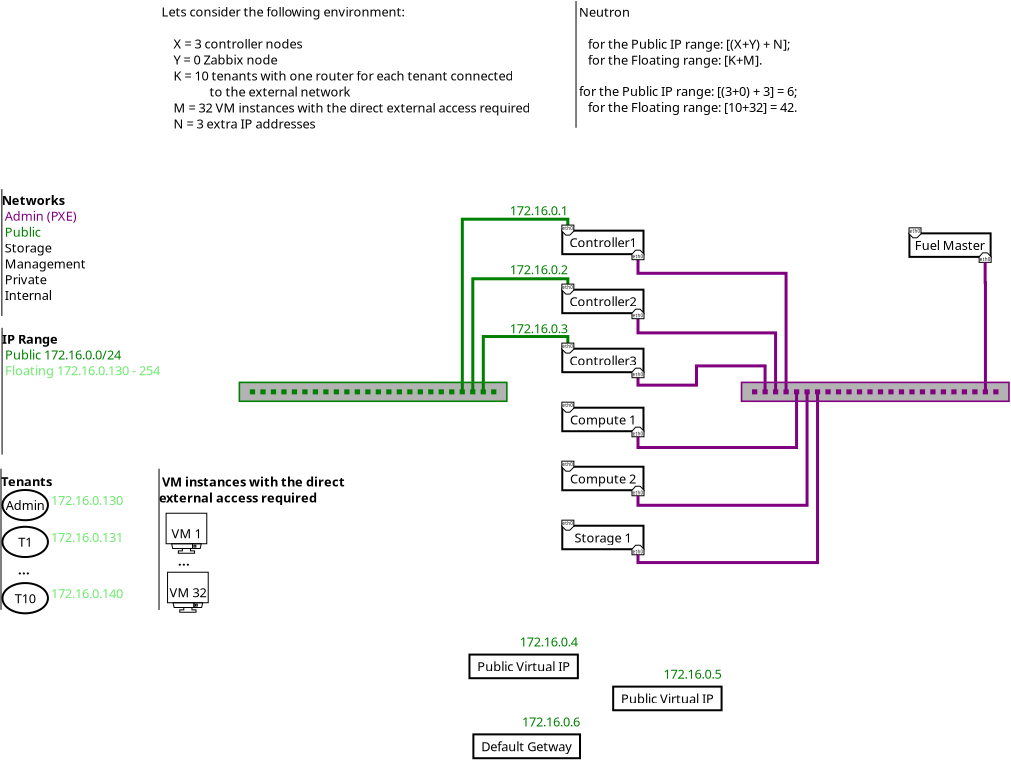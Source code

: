 <?xml version="1.0" encoding="UTF-8"?>
<dia:diagram xmlns:dia="http://www.lysator.liu.se/~alla/dia/">
  <dia:layer name="Background" visible="true" active="true">
    <dia:group>
      <dia:object type="Standard - Box" version="0" id="O0">
        <dia:attribute name="obj_pos">
          <dia:point val="22.582,4.404"/>
        </dia:attribute>
        <dia:attribute name="obj_bb">
          <dia:rectangle val="22.532,4.354;26.692,5.63"/>
        </dia:attribute>
        <dia:attribute name="elem_corner">
          <dia:point val="22.582,4.404"/>
        </dia:attribute>
        <dia:attribute name="elem_width">
          <dia:real val="4.06"/>
        </dia:attribute>
        <dia:attribute name="elem_height">
          <dia:real val="1.176"/>
        </dia:attribute>
        <dia:attribute name="show_background">
          <dia:boolean val="true"/>
        </dia:attribute>
      </dia:object>
      <dia:object type="Standard - Text" version="1" id="O1">
        <dia:attribute name="obj_pos">
          <dia:point val="24.612,4.992"/>
        </dia:attribute>
        <dia:attribute name="obj_bb">
          <dia:rectangle val="22.764,4.618;26.461,5.366"/>
        </dia:attribute>
        <dia:attribute name="text">
          <dia:composite type="text">
            <dia:attribute name="string">
              <dia:string>#Fuel Master#</dia:string>
            </dia:attribute>
            <dia:attribute name="font">
              <dia:font family="sans" style="0" name="Helvetica"/>
            </dia:attribute>
            <dia:attribute name="height">
              <dia:real val="0.8"/>
            </dia:attribute>
            <dia:attribute name="pos">
              <dia:point val="24.612,5.213"/>
            </dia:attribute>
            <dia:attribute name="color">
              <dia:color val="#000000"/>
            </dia:attribute>
            <dia:attribute name="alignment">
              <dia:enum val="1"/>
            </dia:attribute>
          </dia:composite>
        </dia:attribute>
        <dia:attribute name="valign">
          <dia:enum val="2"/>
        </dia:attribute>
        <dia:connections>
          <dia:connection handle="0" to="O0" connection="8"/>
        </dia:connections>
      </dia:object>
      <dia:group>
        <dia:object type="Standard - Polygon" version="0" id="O2">
          <dia:attribute name="obj_pos">
            <dia:point val="22.561,4.126"/>
          </dia:attribute>
          <dia:attribute name="obj_bb">
            <dia:rectangle val="22.536,4.101;23.186,4.651"/>
          </dia:attribute>
          <dia:attribute name="poly_points">
            <dia:point val="22.561,4.126"/>
            <dia:point val="23.161,4.126"/>
            <dia:point val="23.161,4.426"/>
            <dia:point val="22.961,4.626"/>
            <dia:point val="22.761,4.626"/>
            <dia:point val="22.561,4.426"/>
          </dia:attribute>
          <dia:attribute name="line_width">
            <dia:real val="0.05"/>
          </dia:attribute>
          <dia:attribute name="show_background">
            <dia:boolean val="true"/>
          </dia:attribute>
        </dia:object>
        <dia:object type="Standard - Text" version="1" id="O3">
          <dia:attribute name="obj_pos">
            <dia:point val="22.861,4.126"/>
          </dia:attribute>
          <dia:attribute name="obj_bb">
            <dia:rectangle val="22.604,4.126;23.117,4.391"/>
          </dia:attribute>
          <dia:attribute name="text">
            <dia:composite type="text">
              <dia:attribute name="string">
                <dia:string>#eth0#</dia:string>
              </dia:attribute>
              <dia:attribute name="font">
                <dia:font family="sans" style="0" name="Helvetica"/>
              </dia:attribute>
              <dia:attribute name="height">
                <dia:real val="0.282"/>
              </dia:attribute>
              <dia:attribute name="pos">
                <dia:point val="22.861,4.336"/>
              </dia:attribute>
              <dia:attribute name="color">
                <dia:color val="#000000"/>
              </dia:attribute>
              <dia:attribute name="alignment">
                <dia:enum val="1"/>
              </dia:attribute>
            </dia:composite>
          </dia:attribute>
          <dia:attribute name="valign">
            <dia:enum val="0"/>
          </dia:attribute>
          <dia:connections>
            <dia:connection handle="0" to="O2" connection="1"/>
          </dia:connections>
        </dia:object>
      </dia:group>
      <dia:group>
        <dia:object type="Standard - Polygon" version="0" id="O4">
          <dia:attribute name="obj_pos">
            <dia:point val="26.069,5.856"/>
          </dia:attribute>
          <dia:attribute name="obj_bb">
            <dia:rectangle val="26.043,5.354;26.694,5.881"/>
          </dia:attribute>
          <dia:attribute name="poly_points">
            <dia:point val="26.069,5.856"/>
            <dia:point val="26.668,5.856"/>
            <dia:point val="26.669,5.581"/>
            <dia:point val="26.476,5.379"/>
            <dia:point val="26.248,5.379"/>
            <dia:point val="26.068,5.579"/>
          </dia:attribute>
          <dia:attribute name="line_width">
            <dia:real val="0.05"/>
          </dia:attribute>
          <dia:attribute name="show_background">
            <dia:boolean val="true"/>
          </dia:attribute>
        </dia:object>
        <dia:object type="Standard - Text" version="1" id="O5">
          <dia:attribute name="obj_pos">
            <dia:point val="26.368,5.856"/>
          </dia:attribute>
          <dia:attribute name="obj_bb">
            <dia:rectangle val="26.112,5.591;26.625,5.856"/>
          </dia:attribute>
          <dia:attribute name="text">
            <dia:composite type="text">
              <dia:attribute name="string">
                <dia:string>#eth0#</dia:string>
              </dia:attribute>
              <dia:attribute name="font">
                <dia:font family="sans" style="0" name="Helvetica"/>
              </dia:attribute>
              <dia:attribute name="height">
                <dia:real val="0.282"/>
              </dia:attribute>
              <dia:attribute name="pos">
                <dia:point val="26.368,5.801"/>
              </dia:attribute>
              <dia:attribute name="color">
                <dia:color val="#000000"/>
              </dia:attribute>
              <dia:attribute name="alignment">
                <dia:enum val="1"/>
              </dia:attribute>
            </dia:composite>
          </dia:attribute>
          <dia:attribute name="valign">
            <dia:enum val="1"/>
          </dia:attribute>
          <dia:connections>
            <dia:connection handle="0" to="O4" connection="1"/>
          </dia:connections>
        </dia:object>
      </dia:group>
    </dia:group>
    <dia:group>
      <dia:object type="Standard - Box" version="0" id="O6">
        <dia:attribute name="obj_pos">
          <dia:point val="5.225,13.121"/>
        </dia:attribute>
        <dia:attribute name="obj_bb">
          <dia:rectangle val="5.175,13.071;9.335,14.347"/>
        </dia:attribute>
        <dia:attribute name="elem_corner">
          <dia:point val="5.225,13.121"/>
        </dia:attribute>
        <dia:attribute name="elem_width">
          <dia:real val="4.06"/>
        </dia:attribute>
        <dia:attribute name="elem_height">
          <dia:real val="1.176"/>
        </dia:attribute>
        <dia:attribute name="show_background">
          <dia:boolean val="true"/>
        </dia:attribute>
      </dia:object>
      <dia:group>
        <dia:object type="Standard - Polygon" version="0" id="O7">
          <dia:attribute name="obj_pos">
            <dia:point val="5.203,12.843"/>
          </dia:attribute>
          <dia:attribute name="obj_bb">
            <dia:rectangle val="5.178,12.818;5.828,13.368"/>
          </dia:attribute>
          <dia:attribute name="poly_points">
            <dia:point val="5.203,12.843"/>
            <dia:point val="5.803,12.843"/>
            <dia:point val="5.803,13.143"/>
            <dia:point val="5.603,13.343"/>
            <dia:point val="5.403,13.343"/>
            <dia:point val="5.203,13.143"/>
          </dia:attribute>
          <dia:attribute name="line_width">
            <dia:real val="0.05"/>
          </dia:attribute>
          <dia:attribute name="show_background">
            <dia:boolean val="true"/>
          </dia:attribute>
        </dia:object>
        <dia:object type="Standard - Text" version="1" id="O8">
          <dia:attribute name="obj_pos">
            <dia:point val="5.503,12.843"/>
          </dia:attribute>
          <dia:attribute name="obj_bb">
            <dia:rectangle val="5.247,12.843;5.759,13.108"/>
          </dia:attribute>
          <dia:attribute name="text">
            <dia:composite type="text">
              <dia:attribute name="string">
                <dia:string>#eth0#</dia:string>
              </dia:attribute>
              <dia:attribute name="font">
                <dia:font family="sans" style="0" name="Helvetica"/>
              </dia:attribute>
              <dia:attribute name="height">
                <dia:real val="0.282"/>
              </dia:attribute>
              <dia:attribute name="pos">
                <dia:point val="5.503,13.053"/>
              </dia:attribute>
              <dia:attribute name="color">
                <dia:color val="#000000"/>
              </dia:attribute>
              <dia:attribute name="alignment">
                <dia:enum val="1"/>
              </dia:attribute>
            </dia:composite>
          </dia:attribute>
          <dia:attribute name="valign">
            <dia:enum val="0"/>
          </dia:attribute>
          <dia:connections>
            <dia:connection handle="0" to="O7" connection="1"/>
          </dia:connections>
        </dia:object>
      </dia:group>
      <dia:group>
        <dia:object type="Standard - Polygon" version="0" id="O9">
          <dia:attribute name="obj_pos">
            <dia:point val="8.711,14.573"/>
          </dia:attribute>
          <dia:attribute name="obj_bb">
            <dia:rectangle val="8.685,14.071;9.336,14.598"/>
          </dia:attribute>
          <dia:attribute name="poly_points">
            <dia:point val="8.711,14.573"/>
            <dia:point val="9.31,14.573"/>
            <dia:point val="9.311,14.298"/>
            <dia:point val="9.118,14.096"/>
            <dia:point val="8.89,14.096"/>
            <dia:point val="8.71,14.296"/>
          </dia:attribute>
          <dia:attribute name="line_width">
            <dia:real val="0.05"/>
          </dia:attribute>
          <dia:attribute name="show_background">
            <dia:boolean val="true"/>
          </dia:attribute>
        </dia:object>
        <dia:object type="Standard - Text" version="1" id="O10">
          <dia:attribute name="obj_pos">
            <dia:point val="9.011,14.573"/>
          </dia:attribute>
          <dia:attribute name="obj_bb">
            <dia:rectangle val="8.754,14.308;9.267,14.573"/>
          </dia:attribute>
          <dia:attribute name="text">
            <dia:composite type="text">
              <dia:attribute name="string">
                <dia:string>#eth0#</dia:string>
              </dia:attribute>
              <dia:attribute name="font">
                <dia:font family="sans" style="0" name="Helvetica"/>
              </dia:attribute>
              <dia:attribute name="height">
                <dia:real val="0.282"/>
              </dia:attribute>
              <dia:attribute name="pos">
                <dia:point val="9.011,14.518"/>
              </dia:attribute>
              <dia:attribute name="color">
                <dia:color val="#000000"/>
              </dia:attribute>
              <dia:attribute name="alignment">
                <dia:enum val="1"/>
              </dia:attribute>
            </dia:composite>
          </dia:attribute>
          <dia:attribute name="valign">
            <dia:enum val="1"/>
          </dia:attribute>
          <dia:connections>
            <dia:connection handle="0" to="O9" connection="1"/>
          </dia:connections>
        </dia:object>
      </dia:group>
      <dia:object type="Standard - Text" version="1" id="O11">
        <dia:attribute name="obj_pos">
          <dia:point val="7.255,13.709"/>
        </dia:attribute>
        <dia:attribute name="obj_bb">
          <dia:rectangle val="5.49,13.335;9.02,14.083"/>
        </dia:attribute>
        <dia:attribute name="text">
          <dia:composite type="text">
            <dia:attribute name="string">
              <dia:string>#Compute 1#</dia:string>
            </dia:attribute>
            <dia:attribute name="font">
              <dia:font family="sans" style="0" name="Helvetica"/>
            </dia:attribute>
            <dia:attribute name="height">
              <dia:real val="0.8"/>
            </dia:attribute>
            <dia:attribute name="pos">
              <dia:point val="7.255,13.93"/>
            </dia:attribute>
            <dia:attribute name="color">
              <dia:color val="#000000"/>
            </dia:attribute>
            <dia:attribute name="alignment">
              <dia:enum val="1"/>
            </dia:attribute>
          </dia:composite>
        </dia:attribute>
        <dia:attribute name="valign">
          <dia:enum val="2"/>
        </dia:attribute>
        <dia:connections>
          <dia:connection handle="0" to="O6" connection="8"/>
        </dia:connections>
      </dia:object>
    </dia:group>
    <dia:group>
      <dia:object type="Standard - Box" version="0" id="O12">
        <dia:attribute name="obj_pos">
          <dia:point val="5.225,16.072"/>
        </dia:attribute>
        <dia:attribute name="obj_bb">
          <dia:rectangle val="5.175,16.022;9.335,17.298"/>
        </dia:attribute>
        <dia:attribute name="elem_corner">
          <dia:point val="5.225,16.072"/>
        </dia:attribute>
        <dia:attribute name="elem_width">
          <dia:real val="4.06"/>
        </dia:attribute>
        <dia:attribute name="elem_height">
          <dia:real val="1.176"/>
        </dia:attribute>
        <dia:attribute name="show_background">
          <dia:boolean val="true"/>
        </dia:attribute>
      </dia:object>
      <dia:group>
        <dia:object type="Standard - Polygon" version="0" id="O13">
          <dia:attribute name="obj_pos">
            <dia:point val="5.203,15.794"/>
          </dia:attribute>
          <dia:attribute name="obj_bb">
            <dia:rectangle val="5.178,15.769;5.828,16.319"/>
          </dia:attribute>
          <dia:attribute name="poly_points">
            <dia:point val="5.203,15.794"/>
            <dia:point val="5.803,15.794"/>
            <dia:point val="5.803,16.094"/>
            <dia:point val="5.603,16.294"/>
            <dia:point val="5.403,16.294"/>
            <dia:point val="5.203,16.094"/>
          </dia:attribute>
          <dia:attribute name="line_width">
            <dia:real val="0.05"/>
          </dia:attribute>
          <dia:attribute name="show_background">
            <dia:boolean val="true"/>
          </dia:attribute>
        </dia:object>
        <dia:object type="Standard - Text" version="1" id="O14">
          <dia:attribute name="obj_pos">
            <dia:point val="5.503,15.794"/>
          </dia:attribute>
          <dia:attribute name="obj_bb">
            <dia:rectangle val="5.247,15.794;5.759,16.059"/>
          </dia:attribute>
          <dia:attribute name="text">
            <dia:composite type="text">
              <dia:attribute name="string">
                <dia:string>#eth0#</dia:string>
              </dia:attribute>
              <dia:attribute name="font">
                <dia:font family="sans" style="0" name="Helvetica"/>
              </dia:attribute>
              <dia:attribute name="height">
                <dia:real val="0.282"/>
              </dia:attribute>
              <dia:attribute name="pos">
                <dia:point val="5.503,16.004"/>
              </dia:attribute>
              <dia:attribute name="color">
                <dia:color val="#000000"/>
              </dia:attribute>
              <dia:attribute name="alignment">
                <dia:enum val="1"/>
              </dia:attribute>
            </dia:composite>
          </dia:attribute>
          <dia:attribute name="valign">
            <dia:enum val="0"/>
          </dia:attribute>
          <dia:connections>
            <dia:connection handle="0" to="O13" connection="1"/>
          </dia:connections>
        </dia:object>
      </dia:group>
      <dia:group>
        <dia:object type="Standard - Polygon" version="0" id="O15">
          <dia:attribute name="obj_pos">
            <dia:point val="8.711,17.524"/>
          </dia:attribute>
          <dia:attribute name="obj_bb">
            <dia:rectangle val="8.685,17.022;9.336,17.549"/>
          </dia:attribute>
          <dia:attribute name="poly_points">
            <dia:point val="8.711,17.524"/>
            <dia:point val="9.31,17.524"/>
            <dia:point val="9.311,17.249"/>
            <dia:point val="9.118,17.047"/>
            <dia:point val="8.89,17.047"/>
            <dia:point val="8.71,17.247"/>
          </dia:attribute>
          <dia:attribute name="line_width">
            <dia:real val="0.05"/>
          </dia:attribute>
          <dia:attribute name="show_background">
            <dia:boolean val="true"/>
          </dia:attribute>
        </dia:object>
        <dia:object type="Standard - Text" version="1" id="O16">
          <dia:attribute name="obj_pos">
            <dia:point val="9.011,17.524"/>
          </dia:attribute>
          <dia:attribute name="obj_bb">
            <dia:rectangle val="8.754,17.259;9.267,17.524"/>
          </dia:attribute>
          <dia:attribute name="text">
            <dia:composite type="text">
              <dia:attribute name="string">
                <dia:string>#eth0#</dia:string>
              </dia:attribute>
              <dia:attribute name="font">
                <dia:font family="sans" style="0" name="Helvetica"/>
              </dia:attribute>
              <dia:attribute name="height">
                <dia:real val="0.282"/>
              </dia:attribute>
              <dia:attribute name="pos">
                <dia:point val="9.011,17.469"/>
              </dia:attribute>
              <dia:attribute name="color">
                <dia:color val="#000000"/>
              </dia:attribute>
              <dia:attribute name="alignment">
                <dia:enum val="1"/>
              </dia:attribute>
            </dia:composite>
          </dia:attribute>
          <dia:attribute name="valign">
            <dia:enum val="1"/>
          </dia:attribute>
          <dia:connections>
            <dia:connection handle="0" to="O15" connection="1"/>
          </dia:connections>
        </dia:object>
      </dia:group>
      <dia:object type="Standard - Text" version="1" id="O17">
        <dia:attribute name="obj_pos">
          <dia:point val="7.255,16.66"/>
        </dia:attribute>
        <dia:attribute name="obj_bb">
          <dia:rectangle val="5.49,16.286;9.02,17.034"/>
        </dia:attribute>
        <dia:attribute name="text">
          <dia:composite type="text">
            <dia:attribute name="string">
              <dia:string>#Compute 2#</dia:string>
            </dia:attribute>
            <dia:attribute name="font">
              <dia:font family="sans" style="0" name="Helvetica"/>
            </dia:attribute>
            <dia:attribute name="height">
              <dia:real val="0.8"/>
            </dia:attribute>
            <dia:attribute name="pos">
              <dia:point val="7.255,16.881"/>
            </dia:attribute>
            <dia:attribute name="color">
              <dia:color val="#000000"/>
            </dia:attribute>
            <dia:attribute name="alignment">
              <dia:enum val="1"/>
            </dia:attribute>
          </dia:composite>
        </dia:attribute>
        <dia:attribute name="valign">
          <dia:enum val="2"/>
        </dia:attribute>
        <dia:connections>
          <dia:connection handle="0" to="O12" connection="8"/>
        </dia:connections>
      </dia:object>
    </dia:group>
    <dia:group>
      <dia:object type="Standard - Box" version="0" id="O18">
        <dia:attribute name="obj_pos">
          <dia:point val="5.225,19.022"/>
        </dia:attribute>
        <dia:attribute name="obj_bb">
          <dia:rectangle val="5.175,18.972;9.335,20.249"/>
        </dia:attribute>
        <dia:attribute name="elem_corner">
          <dia:point val="5.225,19.022"/>
        </dia:attribute>
        <dia:attribute name="elem_width">
          <dia:real val="4.06"/>
        </dia:attribute>
        <dia:attribute name="elem_height">
          <dia:real val="1.176"/>
        </dia:attribute>
        <dia:attribute name="show_background">
          <dia:boolean val="true"/>
        </dia:attribute>
      </dia:object>
      <dia:group>
        <dia:object type="Standard - Polygon" version="0" id="O19">
          <dia:attribute name="obj_pos">
            <dia:point val="5.203,18.744"/>
          </dia:attribute>
          <dia:attribute name="obj_bb">
            <dia:rectangle val="5.178,18.72;5.828,19.27"/>
          </dia:attribute>
          <dia:attribute name="poly_points">
            <dia:point val="5.203,18.744"/>
            <dia:point val="5.803,18.744"/>
            <dia:point val="5.803,19.044"/>
            <dia:point val="5.603,19.244"/>
            <dia:point val="5.403,19.244"/>
            <dia:point val="5.203,19.044"/>
          </dia:attribute>
          <dia:attribute name="line_width">
            <dia:real val="0.05"/>
          </dia:attribute>
          <dia:attribute name="show_background">
            <dia:boolean val="true"/>
          </dia:attribute>
        </dia:object>
        <dia:object type="Standard - Text" version="1" id="O20">
          <dia:attribute name="obj_pos">
            <dia:point val="5.503,18.744"/>
          </dia:attribute>
          <dia:attribute name="obj_bb">
            <dia:rectangle val="5.247,18.744;5.759,19.009"/>
          </dia:attribute>
          <dia:attribute name="text">
            <dia:composite type="text">
              <dia:attribute name="string">
                <dia:string>#eth0#</dia:string>
              </dia:attribute>
              <dia:attribute name="font">
                <dia:font family="sans" style="0" name="Helvetica"/>
              </dia:attribute>
              <dia:attribute name="height">
                <dia:real val="0.282"/>
              </dia:attribute>
              <dia:attribute name="pos">
                <dia:point val="5.503,18.954"/>
              </dia:attribute>
              <dia:attribute name="color">
                <dia:color val="#000000"/>
              </dia:attribute>
              <dia:attribute name="alignment">
                <dia:enum val="1"/>
              </dia:attribute>
            </dia:composite>
          </dia:attribute>
          <dia:attribute name="valign">
            <dia:enum val="0"/>
          </dia:attribute>
          <dia:connections>
            <dia:connection handle="0" to="O19" connection="1"/>
          </dia:connections>
        </dia:object>
      </dia:group>
      <dia:group>
        <dia:object type="Standard - Polygon" version="0" id="O21">
          <dia:attribute name="obj_pos">
            <dia:point val="8.711,20.475"/>
          </dia:attribute>
          <dia:attribute name="obj_bb">
            <dia:rectangle val="8.685,19.973;9.336,20.5"/>
          </dia:attribute>
          <dia:attribute name="poly_points">
            <dia:point val="8.711,20.475"/>
            <dia:point val="9.31,20.475"/>
            <dia:point val="9.311,20.2"/>
            <dia:point val="9.118,19.997"/>
            <dia:point val="8.89,19.997"/>
            <dia:point val="8.71,20.198"/>
          </dia:attribute>
          <dia:attribute name="line_width">
            <dia:real val="0.05"/>
          </dia:attribute>
          <dia:attribute name="show_background">
            <dia:boolean val="true"/>
          </dia:attribute>
        </dia:object>
        <dia:object type="Standard - Text" version="1" id="O22">
          <dia:attribute name="obj_pos">
            <dia:point val="9.011,20.475"/>
          </dia:attribute>
          <dia:attribute name="obj_bb">
            <dia:rectangle val="8.754,20.21;9.267,20.475"/>
          </dia:attribute>
          <dia:attribute name="text">
            <dia:composite type="text">
              <dia:attribute name="string">
                <dia:string>#eth0#</dia:string>
              </dia:attribute>
              <dia:attribute name="font">
                <dia:font family="sans" style="0" name="Helvetica"/>
              </dia:attribute>
              <dia:attribute name="height">
                <dia:real val="0.282"/>
              </dia:attribute>
              <dia:attribute name="pos">
                <dia:point val="9.011,20.42"/>
              </dia:attribute>
              <dia:attribute name="color">
                <dia:color val="#000000"/>
              </dia:attribute>
              <dia:attribute name="alignment">
                <dia:enum val="1"/>
              </dia:attribute>
            </dia:composite>
          </dia:attribute>
          <dia:attribute name="valign">
            <dia:enum val="1"/>
          </dia:attribute>
          <dia:connections>
            <dia:connection handle="0" to="O21" connection="1"/>
          </dia:connections>
        </dia:object>
      </dia:group>
      <dia:object type="Standard - Text" version="1" id="O23">
        <dia:attribute name="obj_pos">
          <dia:point val="7.255,19.611"/>
        </dia:attribute>
        <dia:attribute name="obj_bb">
          <dia:rectangle val="5.696,19.237;8.813,19.984"/>
        </dia:attribute>
        <dia:attribute name="text">
          <dia:composite type="text">
            <dia:attribute name="string">
              <dia:string>#Storage 1#</dia:string>
            </dia:attribute>
            <dia:attribute name="font">
              <dia:font family="sans" style="0" name="Helvetica"/>
            </dia:attribute>
            <dia:attribute name="height">
              <dia:real val="0.8"/>
            </dia:attribute>
            <dia:attribute name="pos">
              <dia:point val="7.255,19.832"/>
            </dia:attribute>
            <dia:attribute name="color">
              <dia:color val="#000000"/>
            </dia:attribute>
            <dia:attribute name="alignment">
              <dia:enum val="1"/>
            </dia:attribute>
          </dia:composite>
        </dia:attribute>
        <dia:attribute name="valign">
          <dia:enum val="2"/>
        </dia:attribute>
        <dia:connections>
          <dia:connection handle="0" to="O18" connection="8"/>
        </dia:connections>
      </dia:object>
    </dia:group>
    <dia:object type="Network - Patch Panel" version="1" id="O24">
      <dia:attribute name="obj_pos">
        <dia:point val="14.184,11.856"/>
      </dia:attribute>
      <dia:attribute name="obj_bb">
        <dia:rectangle val="14.144,11.816;27.604,12.84"/>
      </dia:attribute>
      <dia:attribute name="meta">
        <dia:composite type="dict"/>
      </dia:attribute>
      <dia:attribute name="elem_corner">
        <dia:point val="14.184,11.856"/>
      </dia:attribute>
      <dia:attribute name="elem_width">
        <dia:real val="13.379"/>
      </dia:attribute>
      <dia:attribute name="elem_height">
        <dia:real val="0.944"/>
      </dia:attribute>
      <dia:attribute name="line_width">
        <dia:real val="0.1"/>
      </dia:attribute>
      <dia:attribute name="line_colour">
        <dia:color val="#800080"/>
      </dia:attribute>
      <dia:attribute name="fill_colour">
        <dia:color val="#ffffff"/>
      </dia:attribute>
      <dia:attribute name="show_background">
        <dia:boolean val="true"/>
      </dia:attribute>
      <dia:attribute name="line_style">
        <dia:enum val="0"/>
        <dia:real val="1"/>
      </dia:attribute>
      <dia:attribute name="flip_horizontal">
        <dia:boolean val="false"/>
      </dia:attribute>
      <dia:attribute name="flip_vertical">
        <dia:boolean val="false"/>
      </dia:attribute>
      <dia:attribute name="subscale">
        <dia:real val="1"/>
      </dia:attribute>
    </dia:object>
    <dia:object type="Standard - ZigZagLine" version="1" id="O25">
      <dia:attribute name="obj_pos">
        <dia:point val="26.383,12.328"/>
      </dia:attribute>
      <dia:attribute name="obj_bb">
        <dia:rectangle val="26.293,5.781;26.458,12.403"/>
      </dia:attribute>
      <dia:attribute name="orth_points">
        <dia:point val="26.383,12.328"/>
        <dia:point val="26.383,6.858"/>
        <dia:point val="26.368,6.858"/>
        <dia:point val="26.368,5.856"/>
      </dia:attribute>
      <dia:attribute name="orth_orient">
        <dia:enum val="1"/>
        <dia:enum val="0"/>
        <dia:enum val="1"/>
      </dia:attribute>
      <dia:attribute name="autorouting">
        <dia:boolean val="false"/>
      </dia:attribute>
      <dia:attribute name="line_color">
        <dia:color val="#800080"/>
      </dia:attribute>
      <dia:attribute name="line_width">
        <dia:real val="0.15"/>
      </dia:attribute>
      <dia:connections>
        <dia:connection handle="0" to="O24" connection="22"/>
        <dia:connection handle="1" to="O4" connection="1"/>
      </dia:connections>
    </dia:object>
    <dia:object type="Standard - ZigZagLine" version="1" id="O26">
      <dia:attribute name="obj_pos">
        <dia:point val="16.414,12.328"/>
      </dia:attribute>
      <dia:attribute name="obj_bb">
        <dia:rectangle val="8.936,5.646;16.489,12.403"/>
      </dia:attribute>
      <dia:attribute name="orth_points">
        <dia:point val="16.414,12.328"/>
        <dia:point val="16.414,6.4"/>
        <dia:point val="9.011,6.4"/>
        <dia:point val="9.011,5.721"/>
      </dia:attribute>
      <dia:attribute name="orth_orient">
        <dia:enum val="1"/>
        <dia:enum val="0"/>
        <dia:enum val="1"/>
      </dia:attribute>
      <dia:attribute name="autorouting">
        <dia:boolean val="false"/>
      </dia:attribute>
      <dia:attribute name="line_color">
        <dia:color val="#800080"/>
      </dia:attribute>
      <dia:attribute name="line_width">
        <dia:real val="0.15"/>
      </dia:attribute>
      <dia:connections>
        <dia:connection handle="0" to="O24" connection="3"/>
        <dia:connection handle="1" to="O54" connection="1"/>
      </dia:connections>
    </dia:object>
    <dia:object type="Standard - ZigZagLine" version="1" id="O27">
      <dia:attribute name="obj_pos">
        <dia:point val="15.89,12.328"/>
      </dia:attribute>
      <dia:attribute name="obj_bb">
        <dia:rectangle val="8.936,8.596;15.965,12.403"/>
      </dia:attribute>
      <dia:attribute name="orth_points">
        <dia:point val="15.89,12.328"/>
        <dia:point val="15.89,9.38"/>
        <dia:point val="9.011,9.38"/>
        <dia:point val="9.011,8.671"/>
      </dia:attribute>
      <dia:attribute name="orth_orient">
        <dia:enum val="1"/>
        <dia:enum val="0"/>
        <dia:enum val="1"/>
      </dia:attribute>
      <dia:attribute name="autorouting">
        <dia:boolean val="false"/>
      </dia:attribute>
      <dia:attribute name="line_color">
        <dia:color val="#800080"/>
      </dia:attribute>
      <dia:attribute name="line_width">
        <dia:real val="0.15"/>
      </dia:attribute>
      <dia:connections>
        <dia:connection handle="0" to="O24" connection="2"/>
        <dia:connection handle="1" to="O46" connection="1"/>
      </dia:connections>
    </dia:object>
    <dia:object type="Standard - ZigZagLine" version="1" id="O28">
      <dia:attribute name="obj_pos">
        <dia:point val="15.365,12.328"/>
      </dia:attribute>
      <dia:attribute name="obj_bb">
        <dia:rectangle val="8.936,10.956;15.44,12.403"/>
      </dia:attribute>
      <dia:attribute name="orth_points">
        <dia:point val="15.365,12.328"/>
        <dia:point val="15.365,11.031"/>
        <dia:point val="11.935,11.031"/>
        <dia:point val="11.935,11.993"/>
        <dia:point val="9.011,11.993"/>
        <dia:point val="9.011,11.622"/>
      </dia:attribute>
      <dia:attribute name="orth_orient">
        <dia:enum val="1"/>
        <dia:enum val="0"/>
        <dia:enum val="1"/>
        <dia:enum val="0"/>
        <dia:enum val="1"/>
      </dia:attribute>
      <dia:attribute name="autorouting">
        <dia:boolean val="false"/>
      </dia:attribute>
      <dia:attribute name="line_color">
        <dia:color val="#800080"/>
      </dia:attribute>
      <dia:attribute name="line_width">
        <dia:real val="0.15"/>
      </dia:attribute>
      <dia:connections>
        <dia:connection handle="0" to="O24" connection="1"/>
        <dia:connection handle="1" to="O39" connection="1"/>
      </dia:connections>
    </dia:object>
    <dia:object type="Standard - ZigZagLine" version="1" id="O29">
      <dia:attribute name="obj_pos">
        <dia:point val="16.939,12.328"/>
      </dia:attribute>
      <dia:attribute name="obj_bb">
        <dia:rectangle val="8.936,12.253;17.014,15.186"/>
      </dia:attribute>
      <dia:attribute name="orth_points">
        <dia:point val="16.939,12.328"/>
        <dia:point val="16.939,15.111"/>
        <dia:point val="9.011,15.111"/>
        <dia:point val="9.011,14.573"/>
      </dia:attribute>
      <dia:attribute name="orth_orient">
        <dia:enum val="1"/>
        <dia:enum val="0"/>
        <dia:enum val="1"/>
      </dia:attribute>
      <dia:attribute name="autorouting">
        <dia:boolean val="false"/>
      </dia:attribute>
      <dia:attribute name="line_color">
        <dia:color val="#800080"/>
      </dia:attribute>
      <dia:attribute name="line_width">
        <dia:real val="0.15"/>
      </dia:attribute>
      <dia:connections>
        <dia:connection handle="0" to="O24" connection="4"/>
        <dia:connection handle="1" to="O9" connection="1"/>
      </dia:connections>
    </dia:object>
    <dia:object type="Standard - ZigZagLine" version="1" id="O30">
      <dia:attribute name="obj_pos">
        <dia:point val="17.464,12.328"/>
      </dia:attribute>
      <dia:attribute name="obj_bb">
        <dia:rectangle val="8.936,12.253;17.539,18.075"/>
      </dia:attribute>
      <dia:attribute name="orth_points">
        <dia:point val="17.464,12.328"/>
        <dia:point val="17.464,18.0"/>
        <dia:point val="9.011,18.0"/>
        <dia:point val="9.011,17.524"/>
      </dia:attribute>
      <dia:attribute name="orth_orient">
        <dia:enum val="1"/>
        <dia:enum val="0"/>
        <dia:enum val="1"/>
      </dia:attribute>
      <dia:attribute name="autorouting">
        <dia:boolean val="false"/>
      </dia:attribute>
      <dia:attribute name="line_color">
        <dia:color val="#800080"/>
      </dia:attribute>
      <dia:attribute name="line_width">
        <dia:real val="0.15"/>
      </dia:attribute>
      <dia:connections>
        <dia:connection handle="0" to="O24" connection="5"/>
        <dia:connection handle="1" to="O15" connection="1"/>
      </dia:connections>
    </dia:object>
    <dia:object type="Standard - ZigZagLine" version="1" id="O31">
      <dia:attribute name="obj_pos">
        <dia:point val="17.988,12.328"/>
      </dia:attribute>
      <dia:attribute name="obj_bb">
        <dia:rectangle val="8.936,12.253;18.063,20.94"/>
      </dia:attribute>
      <dia:attribute name="orth_points">
        <dia:point val="17.988,12.328"/>
        <dia:point val="17.988,20.865"/>
        <dia:point val="9.011,20.865"/>
        <dia:point val="9.011,20.475"/>
      </dia:attribute>
      <dia:attribute name="orth_orient">
        <dia:enum val="1"/>
        <dia:enum val="0"/>
        <dia:enum val="1"/>
      </dia:attribute>
      <dia:attribute name="autorouting">
        <dia:boolean val="false"/>
      </dia:attribute>
      <dia:attribute name="line_color">
        <dia:color val="#800080"/>
      </dia:attribute>
      <dia:attribute name="line_width">
        <dia:real val="0.15"/>
      </dia:attribute>
      <dia:connections>
        <dia:connection handle="0" to="O24" connection="6"/>
        <dia:connection handle="1" to="O21" connection="1"/>
      </dia:connections>
    </dia:object>
    <dia:object type="Network - Patch Panel" version="1" id="O32">
      <dia:attribute name="obj_pos">
        <dia:point val="-10.923,11.856"/>
      </dia:attribute>
      <dia:attribute name="obj_bb">
        <dia:rectangle val="-10.963,11.816;2.497,12.84"/>
      </dia:attribute>
      <dia:attribute name="meta">
        <dia:composite type="dict"/>
      </dia:attribute>
      <dia:attribute name="elem_corner">
        <dia:point val="-10.923,11.856"/>
      </dia:attribute>
      <dia:attribute name="elem_width">
        <dia:real val="13.379"/>
      </dia:attribute>
      <dia:attribute name="elem_height">
        <dia:real val="0.944"/>
      </dia:attribute>
      <dia:attribute name="line_width">
        <dia:real val="0.1"/>
      </dia:attribute>
      <dia:attribute name="line_colour">
        <dia:color val="#008000"/>
      </dia:attribute>
      <dia:attribute name="fill_colour">
        <dia:color val="#ffffff"/>
      </dia:attribute>
      <dia:attribute name="show_background">
        <dia:boolean val="true"/>
      </dia:attribute>
      <dia:attribute name="line_style">
        <dia:enum val="0"/>
        <dia:real val="1"/>
      </dia:attribute>
      <dia:attribute name="flip_horizontal">
        <dia:boolean val="false"/>
      </dia:attribute>
      <dia:attribute name="flip_vertical">
        <dia:boolean val="false"/>
      </dia:attribute>
      <dia:attribute name="subscale">
        <dia:real val="1"/>
      </dia:attribute>
    </dia:object>
    <dia:object type="Standard - ZigZagLine" version="1" id="O33">
      <dia:attribute name="obj_pos">
        <dia:point val="1.276,12.328"/>
      </dia:attribute>
      <dia:attribute name="obj_bb">
        <dia:rectangle val="1.201,9.488;5.578,12.403"/>
      </dia:attribute>
      <dia:attribute name="orth_points">
        <dia:point val="1.276,12.328"/>
        <dia:point val="1.276,9.563"/>
        <dia:point val="5.503,9.563"/>
        <dia:point val="5.503,9.892"/>
      </dia:attribute>
      <dia:attribute name="orth_orient">
        <dia:enum val="1"/>
        <dia:enum val="0"/>
        <dia:enum val="1"/>
      </dia:attribute>
      <dia:attribute name="autorouting">
        <dia:boolean val="false"/>
      </dia:attribute>
      <dia:attribute name="line_color">
        <dia:color val="#008000"/>
      </dia:attribute>
      <dia:attribute name="line_width">
        <dia:real val="0.15"/>
      </dia:attribute>
      <dia:connections>
        <dia:connection handle="0" to="O32" connection="22"/>
        <dia:connection handle="1" to="O37" connection="1"/>
      </dia:connections>
    </dia:object>
    <dia:object type="Standard - ZigZagLine" version="1" id="O34">
      <dia:attribute name="obj_pos">
        <dia:point val="0.751,12.328"/>
      </dia:attribute>
      <dia:attribute name="obj_bb">
        <dia:rectangle val="0.676,6.6;5.578,12.403"/>
      </dia:attribute>
      <dia:attribute name="orth_points">
        <dia:point val="0.751,12.328"/>
        <dia:point val="0.751,6.675"/>
        <dia:point val="5.503,6.675"/>
        <dia:point val="5.503,6.941"/>
      </dia:attribute>
      <dia:attribute name="orth_orient">
        <dia:enum val="1"/>
        <dia:enum val="0"/>
        <dia:enum val="1"/>
      </dia:attribute>
      <dia:attribute name="autorouting">
        <dia:boolean val="false"/>
      </dia:attribute>
      <dia:attribute name="line_color">
        <dia:color val="#008000"/>
      </dia:attribute>
      <dia:attribute name="line_width">
        <dia:real val="0.15"/>
      </dia:attribute>
      <dia:connections>
        <dia:connection handle="0" to="O32" connection="21"/>
        <dia:connection handle="1" to="O44" connection="1"/>
      </dia:connections>
    </dia:object>
    <dia:object type="Standard - ZigZagLine" version="1" id="O35">
      <dia:attribute name="obj_pos">
        <dia:point val="0.227,12.328"/>
      </dia:attribute>
      <dia:attribute name="obj_bb">
        <dia:rectangle val="0.152,3.62;5.578,12.403"/>
      </dia:attribute>
      <dia:attribute name="orth_points">
        <dia:point val="0.227,12.328"/>
        <dia:point val="0.227,3.695"/>
        <dia:point val="5.503,3.695"/>
        <dia:point val="5.503,3.991"/>
      </dia:attribute>
      <dia:attribute name="orth_orient">
        <dia:enum val="1"/>
        <dia:enum val="0"/>
        <dia:enum val="1"/>
      </dia:attribute>
      <dia:attribute name="autorouting">
        <dia:boolean val="false"/>
      </dia:attribute>
      <dia:attribute name="line_color">
        <dia:color val="#008000"/>
      </dia:attribute>
      <dia:attribute name="line_width">
        <dia:real val="0.15"/>
      </dia:attribute>
      <dia:connections>
        <dia:connection handle="0" to="O32" connection="20"/>
        <dia:connection handle="1" to="O52" connection="1"/>
      </dia:connections>
    </dia:object>
    <dia:group>
      <dia:group>
        <dia:object type="Standard - Box" version="0" id="O36">
          <dia:attribute name="obj_pos">
            <dia:point val="5.225,10.17"/>
          </dia:attribute>
          <dia:attribute name="obj_bb">
            <dia:rectangle val="5.175,10.12;9.335,11.396"/>
          </dia:attribute>
          <dia:attribute name="elem_corner">
            <dia:point val="5.225,10.17"/>
          </dia:attribute>
          <dia:attribute name="elem_width">
            <dia:real val="4.06"/>
          </dia:attribute>
          <dia:attribute name="elem_height">
            <dia:real val="1.176"/>
          </dia:attribute>
          <dia:attribute name="show_background">
            <dia:boolean val="true"/>
          </dia:attribute>
        </dia:object>
        <dia:group>
          <dia:object type="Standard - Polygon" version="0" id="O37">
            <dia:attribute name="obj_pos">
              <dia:point val="5.203,9.892"/>
            </dia:attribute>
            <dia:attribute name="obj_bb">
              <dia:rectangle val="5.178,9.867;5.828,10.417"/>
            </dia:attribute>
            <dia:attribute name="poly_points">
              <dia:point val="5.203,9.892"/>
              <dia:point val="5.803,9.892"/>
              <dia:point val="5.803,10.192"/>
              <dia:point val="5.603,10.392"/>
              <dia:point val="5.403,10.392"/>
              <dia:point val="5.203,10.192"/>
            </dia:attribute>
            <dia:attribute name="line_width">
              <dia:real val="0.05"/>
            </dia:attribute>
            <dia:attribute name="show_background">
              <dia:boolean val="true"/>
            </dia:attribute>
          </dia:object>
          <dia:object type="Standard - Text" version="1" id="O38">
            <dia:attribute name="obj_pos">
              <dia:point val="5.503,9.892"/>
            </dia:attribute>
            <dia:attribute name="obj_bb">
              <dia:rectangle val="5.247,9.892;5.759,10.157"/>
            </dia:attribute>
            <dia:attribute name="text">
              <dia:composite type="text">
                <dia:attribute name="string">
                  <dia:string>#eth0#</dia:string>
                </dia:attribute>
                <dia:attribute name="font">
                  <dia:font family="sans" style="0" name="Helvetica"/>
                </dia:attribute>
                <dia:attribute name="height">
                  <dia:real val="0.282"/>
                </dia:attribute>
                <dia:attribute name="pos">
                  <dia:point val="5.503,10.102"/>
                </dia:attribute>
                <dia:attribute name="color">
                  <dia:color val="#000000"/>
                </dia:attribute>
                <dia:attribute name="alignment">
                  <dia:enum val="1"/>
                </dia:attribute>
              </dia:composite>
            </dia:attribute>
            <dia:attribute name="valign">
              <dia:enum val="0"/>
            </dia:attribute>
            <dia:connections>
              <dia:connection handle="0" to="O37" connection="1"/>
            </dia:connections>
          </dia:object>
        </dia:group>
        <dia:group>
          <dia:object type="Standard - Polygon" version="0" id="O39">
            <dia:attribute name="obj_pos">
              <dia:point val="8.711,11.622"/>
            </dia:attribute>
            <dia:attribute name="obj_bb">
              <dia:rectangle val="8.685,11.12;9.336,11.647"/>
            </dia:attribute>
            <dia:attribute name="poly_points">
              <dia:point val="8.711,11.622"/>
              <dia:point val="9.31,11.622"/>
              <dia:point val="9.311,11.347"/>
              <dia:point val="9.118,11.145"/>
              <dia:point val="8.89,11.145"/>
              <dia:point val="8.71,11.345"/>
            </dia:attribute>
            <dia:attribute name="line_width">
              <dia:real val="0.05"/>
            </dia:attribute>
            <dia:attribute name="show_background">
              <dia:boolean val="true"/>
            </dia:attribute>
          </dia:object>
          <dia:object type="Standard - Text" version="1" id="O40">
            <dia:attribute name="obj_pos">
              <dia:point val="9.011,11.622"/>
            </dia:attribute>
            <dia:attribute name="obj_bb">
              <dia:rectangle val="8.754,11.357;9.267,11.622"/>
            </dia:attribute>
            <dia:attribute name="text">
              <dia:composite type="text">
                <dia:attribute name="string">
                  <dia:string>#eth0#</dia:string>
                </dia:attribute>
                <dia:attribute name="font">
                  <dia:font family="sans" style="0" name="Helvetica"/>
                </dia:attribute>
                <dia:attribute name="height">
                  <dia:real val="0.282"/>
                </dia:attribute>
                <dia:attribute name="pos">
                  <dia:point val="9.011,11.567"/>
                </dia:attribute>
                <dia:attribute name="color">
                  <dia:color val="#000000"/>
                </dia:attribute>
                <dia:attribute name="alignment">
                  <dia:enum val="1"/>
                </dia:attribute>
              </dia:composite>
            </dia:attribute>
            <dia:attribute name="valign">
              <dia:enum val="1"/>
            </dia:attribute>
            <dia:connections>
              <dia:connection handle="0" to="O39" connection="1"/>
            </dia:connections>
          </dia:object>
        </dia:group>
        <dia:object type="Standard - Text" version="1" id="O41">
          <dia:attribute name="obj_pos">
            <dia:point val="7.255,10.758"/>
          </dia:attribute>
          <dia:attribute name="obj_bb">
            <dia:rectangle val="5.477,10.384;9.032,11.132"/>
          </dia:attribute>
          <dia:attribute name="text">
            <dia:composite type="text">
              <dia:attribute name="string">
                <dia:string>#Controller3#</dia:string>
              </dia:attribute>
              <dia:attribute name="font">
                <dia:font family="sans" style="0" name="Helvetica"/>
              </dia:attribute>
              <dia:attribute name="height">
                <dia:real val="0.8"/>
              </dia:attribute>
              <dia:attribute name="pos">
                <dia:point val="7.255,10.979"/>
              </dia:attribute>
              <dia:attribute name="color">
                <dia:color val="#000000"/>
              </dia:attribute>
              <dia:attribute name="alignment">
                <dia:enum val="1"/>
              </dia:attribute>
            </dia:composite>
          </dia:attribute>
          <dia:attribute name="valign">
            <dia:enum val="2"/>
          </dia:attribute>
          <dia:connections>
            <dia:connection handle="0" to="O36" connection="8"/>
          </dia:connections>
        </dia:object>
      </dia:group>
      <dia:object type="Standard - Text" version="1" id="O42">
        <dia:attribute name="obj_pos">
          <dia:point val="5.503,10.392"/>
        </dia:attribute>
        <dia:attribute name="obj_bb">
          <dia:rectangle val="2.043,8.789;5.521,10.392"/>
        </dia:attribute>
        <dia:attribute name="text">
          <dia:composite type="text">
            <dia:attribute name="string">
              <dia:string>#172.16.0.3
#</dia:string>
            </dia:attribute>
            <dia:attribute name="font">
              <dia:font family="sans" style="0" name="Helvetica"/>
            </dia:attribute>
            <dia:attribute name="height">
              <dia:real val="0.8"/>
            </dia:attribute>
            <dia:attribute name="pos">
              <dia:point val="5.503,9.402"/>
            </dia:attribute>
            <dia:attribute name="color">
              <dia:color val="#008000"/>
            </dia:attribute>
            <dia:attribute name="alignment">
              <dia:enum val="2"/>
            </dia:attribute>
          </dia:composite>
        </dia:attribute>
        <dia:attribute name="valign">
          <dia:enum val="1"/>
        </dia:attribute>
      </dia:object>
    </dia:group>
    <dia:group>
      <dia:group>
        <dia:object type="Standard - Box" version="0" id="O43">
          <dia:attribute name="obj_pos">
            <dia:point val="5.225,7.219"/>
          </dia:attribute>
          <dia:attribute name="obj_bb">
            <dia:rectangle val="5.175,7.169;9.335,8.446"/>
          </dia:attribute>
          <dia:attribute name="elem_corner">
            <dia:point val="5.225,7.219"/>
          </dia:attribute>
          <dia:attribute name="elem_width">
            <dia:real val="4.06"/>
          </dia:attribute>
          <dia:attribute name="elem_height">
            <dia:real val="1.176"/>
          </dia:attribute>
          <dia:attribute name="show_background">
            <dia:boolean val="true"/>
          </dia:attribute>
        </dia:object>
        <dia:group>
          <dia:object type="Standard - Polygon" version="0" id="O44">
            <dia:attribute name="obj_pos">
              <dia:point val="5.203,6.941"/>
            </dia:attribute>
            <dia:attribute name="obj_bb">
              <dia:rectangle val="5.178,6.916;5.828,7.466"/>
            </dia:attribute>
            <dia:attribute name="poly_points">
              <dia:point val="5.203,6.941"/>
              <dia:point val="5.803,6.941"/>
              <dia:point val="5.803,7.241"/>
              <dia:point val="5.603,7.441"/>
              <dia:point val="5.403,7.441"/>
              <dia:point val="5.203,7.241"/>
            </dia:attribute>
            <dia:attribute name="line_width">
              <dia:real val="0.05"/>
            </dia:attribute>
            <dia:attribute name="show_background">
              <dia:boolean val="true"/>
            </dia:attribute>
          </dia:object>
          <dia:object type="Standard - Text" version="1" id="O45">
            <dia:attribute name="obj_pos">
              <dia:point val="5.503,6.941"/>
            </dia:attribute>
            <dia:attribute name="obj_bb">
              <dia:rectangle val="5.247,6.941;5.759,7.206"/>
            </dia:attribute>
            <dia:attribute name="text">
              <dia:composite type="text">
                <dia:attribute name="string">
                  <dia:string>#eth0#</dia:string>
                </dia:attribute>
                <dia:attribute name="font">
                  <dia:font family="sans" style="0" name="Helvetica"/>
                </dia:attribute>
                <dia:attribute name="height">
                  <dia:real val="0.282"/>
                </dia:attribute>
                <dia:attribute name="pos">
                  <dia:point val="5.503,7.151"/>
                </dia:attribute>
                <dia:attribute name="color">
                  <dia:color val="#000000"/>
                </dia:attribute>
                <dia:attribute name="alignment">
                  <dia:enum val="1"/>
                </dia:attribute>
              </dia:composite>
            </dia:attribute>
            <dia:attribute name="valign">
              <dia:enum val="0"/>
            </dia:attribute>
            <dia:connections>
              <dia:connection handle="0" to="O44" connection="1"/>
            </dia:connections>
          </dia:object>
        </dia:group>
        <dia:group>
          <dia:object type="Standard - Polygon" version="0" id="O46">
            <dia:attribute name="obj_pos">
              <dia:point val="8.711,8.671"/>
            </dia:attribute>
            <dia:attribute name="obj_bb">
              <dia:rectangle val="8.685,8.169;9.336,8.696"/>
            </dia:attribute>
            <dia:attribute name="poly_points">
              <dia:point val="8.711,8.671"/>
              <dia:point val="9.31,8.671"/>
              <dia:point val="9.311,8.396"/>
              <dia:point val="9.118,8.194"/>
              <dia:point val="8.89,8.194"/>
              <dia:point val="8.71,8.394"/>
            </dia:attribute>
            <dia:attribute name="line_width">
              <dia:real val="0.05"/>
            </dia:attribute>
            <dia:attribute name="show_background">
              <dia:boolean val="true"/>
            </dia:attribute>
          </dia:object>
          <dia:object type="Standard - Text" version="1" id="O47">
            <dia:attribute name="obj_pos">
              <dia:point val="9.011,8.671"/>
            </dia:attribute>
            <dia:attribute name="obj_bb">
              <dia:rectangle val="8.754,8.406;9.267,8.671"/>
            </dia:attribute>
            <dia:attribute name="text">
              <dia:composite type="text">
                <dia:attribute name="string">
                  <dia:string>#eth0#</dia:string>
                </dia:attribute>
                <dia:attribute name="font">
                  <dia:font family="sans" style="0" name="Helvetica"/>
                </dia:attribute>
                <dia:attribute name="height">
                  <dia:real val="0.282"/>
                </dia:attribute>
                <dia:attribute name="pos">
                  <dia:point val="9.011,8.616"/>
                </dia:attribute>
                <dia:attribute name="color">
                  <dia:color val="#000000"/>
                </dia:attribute>
                <dia:attribute name="alignment">
                  <dia:enum val="1"/>
                </dia:attribute>
              </dia:composite>
            </dia:attribute>
            <dia:attribute name="valign">
              <dia:enum val="1"/>
            </dia:attribute>
            <dia:connections>
              <dia:connection handle="0" to="O46" connection="1"/>
            </dia:connections>
          </dia:object>
        </dia:group>
        <dia:object type="Standard - Text" version="1" id="O48">
          <dia:attribute name="obj_pos">
            <dia:point val="7.255,7.807"/>
          </dia:attribute>
          <dia:attribute name="obj_bb">
            <dia:rectangle val="5.477,7.434;9.032,8.181"/>
          </dia:attribute>
          <dia:attribute name="text">
            <dia:composite type="text">
              <dia:attribute name="string">
                <dia:string>#Controller2#</dia:string>
              </dia:attribute>
              <dia:attribute name="font">
                <dia:font family="sans" style="0" name="Helvetica"/>
              </dia:attribute>
              <dia:attribute name="height">
                <dia:real val="0.8"/>
              </dia:attribute>
              <dia:attribute name="pos">
                <dia:point val="7.255,8.029"/>
              </dia:attribute>
              <dia:attribute name="color">
                <dia:color val="#000000"/>
              </dia:attribute>
              <dia:attribute name="alignment">
                <dia:enum val="1"/>
              </dia:attribute>
            </dia:composite>
          </dia:attribute>
          <dia:attribute name="valign">
            <dia:enum val="2"/>
          </dia:attribute>
          <dia:connections>
            <dia:connection handle="0" to="O43" connection="8"/>
          </dia:connections>
        </dia:object>
      </dia:group>
      <dia:object type="Standard - Text" version="1" id="O49">
        <dia:attribute name="obj_pos">
          <dia:point val="5.503,7.441"/>
        </dia:attribute>
        <dia:attribute name="obj_bb">
          <dia:rectangle val="2.043,5.838;5.521,7.441"/>
        </dia:attribute>
        <dia:attribute name="text">
          <dia:composite type="text">
            <dia:attribute name="string">
              <dia:string>#172.16.0.2
#</dia:string>
            </dia:attribute>
            <dia:attribute name="font">
              <dia:font family="sans" style="0" name="Helvetica"/>
            </dia:attribute>
            <dia:attribute name="height">
              <dia:real val="0.8"/>
            </dia:attribute>
            <dia:attribute name="pos">
              <dia:point val="5.503,6.451"/>
            </dia:attribute>
            <dia:attribute name="color">
              <dia:color val="#008000"/>
            </dia:attribute>
            <dia:attribute name="alignment">
              <dia:enum val="2"/>
            </dia:attribute>
          </dia:composite>
        </dia:attribute>
        <dia:attribute name="valign">
          <dia:enum val="1"/>
        </dia:attribute>
      </dia:object>
    </dia:group>
    <dia:group>
      <dia:group>
        <dia:object type="Standard - Box" version="0" id="O50">
          <dia:attribute name="obj_pos">
            <dia:point val="5.225,4.268"/>
          </dia:attribute>
          <dia:attribute name="obj_bb">
            <dia:rectangle val="5.175,4.218;9.335,5.495"/>
          </dia:attribute>
          <dia:attribute name="elem_corner">
            <dia:point val="5.225,4.268"/>
          </dia:attribute>
          <dia:attribute name="elem_width">
            <dia:real val="4.06"/>
          </dia:attribute>
          <dia:attribute name="elem_height">
            <dia:real val="1.176"/>
          </dia:attribute>
          <dia:attribute name="show_background">
            <dia:boolean val="true"/>
          </dia:attribute>
        </dia:object>
        <dia:object type="Standard - Text" version="1" id="O51">
          <dia:attribute name="obj_pos">
            <dia:point val="7.255,4.857"/>
          </dia:attribute>
          <dia:attribute name="obj_bb">
            <dia:rectangle val="5.477,4.483;9.032,5.23"/>
          </dia:attribute>
          <dia:attribute name="text">
            <dia:composite type="text">
              <dia:attribute name="string">
                <dia:string>#Controller1#</dia:string>
              </dia:attribute>
              <dia:attribute name="font">
                <dia:font family="sans" style="0" name="Helvetica"/>
              </dia:attribute>
              <dia:attribute name="height">
                <dia:real val="0.8"/>
              </dia:attribute>
              <dia:attribute name="pos">
                <dia:point val="7.255,5.078"/>
              </dia:attribute>
              <dia:attribute name="color">
                <dia:color val="#000000"/>
              </dia:attribute>
              <dia:attribute name="alignment">
                <dia:enum val="1"/>
              </dia:attribute>
            </dia:composite>
          </dia:attribute>
          <dia:attribute name="valign">
            <dia:enum val="2"/>
          </dia:attribute>
          <dia:connections>
            <dia:connection handle="0" to="O50" connection="8"/>
          </dia:connections>
        </dia:object>
        <dia:group>
          <dia:object type="Standard - Polygon" version="0" id="O52">
            <dia:attribute name="obj_pos">
              <dia:point val="5.203,3.991"/>
            </dia:attribute>
            <dia:attribute name="obj_bb">
              <dia:rectangle val="5.178,3.966;5.828,4.516"/>
            </dia:attribute>
            <dia:attribute name="poly_points">
              <dia:point val="5.203,3.991"/>
              <dia:point val="5.803,3.991"/>
              <dia:point val="5.803,4.291"/>
              <dia:point val="5.603,4.491"/>
              <dia:point val="5.403,4.491"/>
              <dia:point val="5.203,4.291"/>
            </dia:attribute>
            <dia:attribute name="line_width">
              <dia:real val="0.05"/>
            </dia:attribute>
            <dia:attribute name="show_background">
              <dia:boolean val="true"/>
            </dia:attribute>
          </dia:object>
          <dia:object type="Standard - Text" version="1" id="O53">
            <dia:attribute name="obj_pos">
              <dia:point val="5.503,3.991"/>
            </dia:attribute>
            <dia:attribute name="obj_bb">
              <dia:rectangle val="5.247,3.991;5.759,4.256"/>
            </dia:attribute>
            <dia:attribute name="text">
              <dia:composite type="text">
                <dia:attribute name="string">
                  <dia:string>#eth0#</dia:string>
                </dia:attribute>
                <dia:attribute name="font">
                  <dia:font family="sans" style="0" name="Helvetica"/>
                </dia:attribute>
                <dia:attribute name="height">
                  <dia:real val="0.282"/>
                </dia:attribute>
                <dia:attribute name="pos">
                  <dia:point val="5.503,4.201"/>
                </dia:attribute>
                <dia:attribute name="color">
                  <dia:color val="#000000"/>
                </dia:attribute>
                <dia:attribute name="alignment">
                  <dia:enum val="1"/>
                </dia:attribute>
              </dia:composite>
            </dia:attribute>
            <dia:attribute name="valign">
              <dia:enum val="0"/>
            </dia:attribute>
            <dia:connections>
              <dia:connection handle="0" to="O52" connection="1"/>
            </dia:connections>
          </dia:object>
        </dia:group>
        <dia:group>
          <dia:object type="Standard - Polygon" version="0" id="O54">
            <dia:attribute name="obj_pos">
              <dia:point val="8.711,5.721"/>
            </dia:attribute>
            <dia:attribute name="obj_bb">
              <dia:rectangle val="8.685,5.219;9.336,5.746"/>
            </dia:attribute>
            <dia:attribute name="poly_points">
              <dia:point val="8.711,5.721"/>
              <dia:point val="9.31,5.721"/>
              <dia:point val="9.311,5.446"/>
              <dia:point val="9.118,5.244"/>
              <dia:point val="8.89,5.244"/>
              <dia:point val="8.71,5.444"/>
            </dia:attribute>
            <dia:attribute name="line_width">
              <dia:real val="0.05"/>
            </dia:attribute>
            <dia:attribute name="show_background">
              <dia:boolean val="true"/>
            </dia:attribute>
          </dia:object>
          <dia:object type="Standard - Text" version="1" id="O55">
            <dia:attribute name="obj_pos">
              <dia:point val="9.011,5.721"/>
            </dia:attribute>
            <dia:attribute name="obj_bb">
              <dia:rectangle val="8.754,5.456;9.267,5.721"/>
            </dia:attribute>
            <dia:attribute name="text">
              <dia:composite type="text">
                <dia:attribute name="string">
                  <dia:string>#eth0#</dia:string>
                </dia:attribute>
                <dia:attribute name="font">
                  <dia:font family="sans" style="0" name="Helvetica"/>
                </dia:attribute>
                <dia:attribute name="height">
                  <dia:real val="0.282"/>
                </dia:attribute>
                <dia:attribute name="pos">
                  <dia:point val="9.011,5.666"/>
                </dia:attribute>
                <dia:attribute name="color">
                  <dia:color val="#000000"/>
                </dia:attribute>
                <dia:attribute name="alignment">
                  <dia:enum val="1"/>
                </dia:attribute>
              </dia:composite>
            </dia:attribute>
            <dia:attribute name="valign">
              <dia:enum val="1"/>
            </dia:attribute>
            <dia:connections>
              <dia:connection handle="0" to="O54" connection="1"/>
            </dia:connections>
          </dia:object>
        </dia:group>
      </dia:group>
      <dia:object type="Standard - Text" version="1" id="O56">
        <dia:attribute name="obj_pos">
          <dia:point val="5.503,4.491"/>
        </dia:attribute>
        <dia:attribute name="obj_bb">
          <dia:rectangle val="2.043,2.943;5.503,4.491"/>
        </dia:attribute>
        <dia:attribute name="text">
          <dia:composite type="text">
            <dia:attribute name="string">
              <dia:string>#172.16.0.1
#</dia:string>
            </dia:attribute>
            <dia:attribute name="font">
              <dia:font family="sans" style="0" name="Helvetica"/>
            </dia:attribute>
            <dia:attribute name="height">
              <dia:real val="0.8"/>
            </dia:attribute>
            <dia:attribute name="pos">
              <dia:point val="5.503,3.538"/>
            </dia:attribute>
            <dia:attribute name="color">
              <dia:color val="#008000"/>
            </dia:attribute>
            <dia:attribute name="alignment">
              <dia:enum val="2"/>
            </dia:attribute>
          </dia:composite>
        </dia:attribute>
        <dia:attribute name="valign">
          <dia:enum val="1"/>
        </dia:attribute>
      </dia:object>
    </dia:group>
    <dia:group>
      <dia:object type="Standard - Text" version="1" id="O57">
        <dia:attribute name="obj_pos">
          <dia:point val="-14.818,-6.439"/>
        </dia:attribute>
        <dia:attribute name="obj_bb">
          <dia:rectangle val="-14.818,-7.034;5.668,-0.687"/>
        </dia:attribute>
        <dia:attribute name="text">
          <dia:composite type="text">
            <dia:attribute name="string">
              <dia:string>#Lets consider the following environment:

    X = 3 controller nodes
    Y = 0 Zabbix node
    K = 10 tenants with one router for each tenant connected
                to the external network
    M = 32 VM instances with the direct external access required
    N = 3 extra IP addresses#</dia:string>
            </dia:attribute>
            <dia:attribute name="font">
              <dia:font family="sans" style="0" name="Helvetica"/>
            </dia:attribute>
            <dia:attribute name="height">
              <dia:real val="0.8"/>
            </dia:attribute>
            <dia:attribute name="pos">
              <dia:point val="-14.818,-6.439"/>
            </dia:attribute>
            <dia:attribute name="color">
              <dia:color val="#000000"/>
            </dia:attribute>
            <dia:attribute name="alignment">
              <dia:enum val="0"/>
            </dia:attribute>
          </dia:composite>
        </dia:attribute>
        <dia:attribute name="valign">
          <dia:enum val="3"/>
        </dia:attribute>
      </dia:object>
      <dia:object type="Standard - Text" version="1" id="O58">
        <dia:attribute name="obj_pos">
          <dia:point val="5.912,-6.422"/>
        </dia:attribute>
        <dia:attribute name="obj_bb">
          <dia:rectangle val="5.912,-7.017;18.215,-3.869"/>
        </dia:attribute>
        <dia:attribute name="text">
          <dia:composite type="text">
            <dia:attribute name="string">
              <dia:string># Neutron

    for the Public IP range: [(X+Y) + N];
    for the Floating range: [K+M].#</dia:string>
            </dia:attribute>
            <dia:attribute name="font">
              <dia:font family="sans" style="0" name="Helvetica"/>
            </dia:attribute>
            <dia:attribute name="height">
              <dia:real val="0.8"/>
            </dia:attribute>
            <dia:attribute name="pos">
              <dia:point val="5.912,-6.422"/>
            </dia:attribute>
            <dia:attribute name="color">
              <dia:color val="#000000"/>
            </dia:attribute>
            <dia:attribute name="alignment">
              <dia:enum val="0"/>
            </dia:attribute>
          </dia:composite>
        </dia:attribute>
        <dia:attribute name="valign">
          <dia:enum val="3"/>
        </dia:attribute>
        <dia:connections>
          <dia:connection handle="0" to="O60" connection="0"/>
        </dia:connections>
      </dia:object>
      <dia:object type="Standard - Text" version="1" id="O59">
        <dia:attribute name="obj_pos">
          <dia:point val="5.912,-2.46"/>
        </dia:attribute>
        <dia:attribute name="obj_bb">
          <dia:rectangle val="5.912,-3.055;18.872,-1.508"/>
        </dia:attribute>
        <dia:attribute name="text">
          <dia:composite type="text">
            <dia:attribute name="string">
              <dia:string># for the Public IP range: [(3+0) + 3] = 6;
    for the Floating range: [10+32] = 42.#</dia:string>
            </dia:attribute>
            <dia:attribute name="font">
              <dia:font family="sans" style="0" name="Helvetica"/>
            </dia:attribute>
            <dia:attribute name="height">
              <dia:real val="0.8"/>
            </dia:attribute>
            <dia:attribute name="pos">
              <dia:point val="5.912,-2.46"/>
            </dia:attribute>
            <dia:attribute name="color">
              <dia:color val="#000000"/>
            </dia:attribute>
            <dia:attribute name="alignment">
              <dia:enum val="0"/>
            </dia:attribute>
          </dia:composite>
        </dia:attribute>
        <dia:attribute name="valign">
          <dia:enum val="3"/>
        </dia:attribute>
        <dia:connections>
          <dia:connection handle="0" to="O60" connection="5"/>
        </dia:connections>
      </dia:object>
      <dia:object type="Standard - Line" version="0" id="O60">
        <dia:attribute name="obj_pos">
          <dia:point val="5.912,-7.214"/>
        </dia:attribute>
        <dia:attribute name="obj_bb">
          <dia:rectangle val="5.912,-7.214;5.912,-0.876"/>
        </dia:attribute>
        <dia:attribute name="conn_endpoints">
          <dia:point val="5.912,-7.214"/>
          <dia:point val="5.912,-0.876"/>
        </dia:attribute>
        <dia:attribute name="numcp">
          <dia:int val="7"/>
        </dia:attribute>
        <dia:attribute name="line_width">
          <dia:real val="1.175e-38"/>
        </dia:attribute>
      </dia:object>
    </dia:group>
    <dia:group>
      <dia:object type="Standard - Line" version="0" id="O61">
        <dia:attribute name="obj_pos">
          <dia:point val="-14.938,16.173"/>
        </dia:attribute>
        <dia:attribute name="obj_bb">
          <dia:rectangle val="-14.938,16.173;-14.938,23.234"/>
        </dia:attribute>
        <dia:attribute name="conn_endpoints">
          <dia:point val="-14.938,16.173"/>
          <dia:point val="-14.938,23.234"/>
        </dia:attribute>
        <dia:attribute name="numcp">
          <dia:int val="7"/>
        </dia:attribute>
        <dia:attribute name="line_width">
          <dia:real val="1.175e-38"/>
        </dia:attribute>
      </dia:object>
      <dia:object type="Standard - Text" version="1" id="O62">
        <dia:attribute name="obj_pos">
          <dia:point val="-14.938,17.056"/>
        </dia:attribute>
        <dia:attribute name="obj_bb">
          <dia:rectangle val="-14.938,16.461;-4.147,18.008"/>
        </dia:attribute>
        <dia:attribute name="text">
          <dia:composite type="text">
            <dia:attribute name="string">
              <dia:string># VM instances with the direct 
external access required #</dia:string>
            </dia:attribute>
            <dia:attribute name="font">
              <dia:font family="sans" style="80" name="Helvetica-Bold"/>
            </dia:attribute>
            <dia:attribute name="height">
              <dia:real val="0.8"/>
            </dia:attribute>
            <dia:attribute name="pos">
              <dia:point val="-14.938,17.056"/>
            </dia:attribute>
            <dia:attribute name="color">
              <dia:color val="#000000"/>
            </dia:attribute>
            <dia:attribute name="alignment">
              <dia:enum val="0"/>
            </dia:attribute>
          </dia:composite>
        </dia:attribute>
        <dia:attribute name="valign">
          <dia:enum val="3"/>
        </dia:attribute>
        <dia:connections>
          <dia:connection handle="0" to="O61" connection="0"/>
        </dia:connections>
      </dia:object>
      <dia:group>
        <dia:object type="Network - General Monitor (With Stand)" version="1" id="O63">
          <dia:attribute name="obj_pos">
            <dia:point val="-14.512,21.348"/>
          </dia:attribute>
          <dia:attribute name="obj_bb">
            <dia:rectangle val="-14.537,21.323;-12.454,24.268"/>
          </dia:attribute>
          <dia:attribute name="meta">
            <dia:composite type="dict"/>
          </dia:attribute>
          <dia:attribute name="elem_corner">
            <dia:point val="-14.512,21.348"/>
          </dia:attribute>
          <dia:attribute name="elem_width">
            <dia:real val="2.034"/>
          </dia:attribute>
          <dia:attribute name="elem_height">
            <dia:real val="2.0"/>
          </dia:attribute>
          <dia:attribute name="line_width">
            <dia:real val="0.1"/>
          </dia:attribute>
          <dia:attribute name="line_colour">
            <dia:color val="#000000"/>
          </dia:attribute>
          <dia:attribute name="fill_colour">
            <dia:color val="#ffffff"/>
          </dia:attribute>
          <dia:attribute name="show_background">
            <dia:boolean val="false"/>
          </dia:attribute>
          <dia:attribute name="line_style">
            <dia:enum val="0"/>
            <dia:real val="1"/>
          </dia:attribute>
          <dia:attribute name="padding">
            <dia:real val="0.1"/>
          </dia:attribute>
          <dia:attribute name="text">
            <dia:composite type="text">
              <dia:attribute name="string">
                <dia:string>##</dia:string>
              </dia:attribute>
              <dia:attribute name="font">
                <dia:font family="sans" style="0" name="Helvetica"/>
              </dia:attribute>
              <dia:attribute name="height">
                <dia:real val="0.8"/>
              </dia:attribute>
              <dia:attribute name="pos">
                <dia:point val="-13.495,24.016"/>
              </dia:attribute>
              <dia:attribute name="color">
                <dia:color val="#000000"/>
              </dia:attribute>
              <dia:attribute name="alignment">
                <dia:enum val="1"/>
              </dia:attribute>
            </dia:composite>
          </dia:attribute>
          <dia:attribute name="flip_horizontal">
            <dia:boolean val="false"/>
          </dia:attribute>
          <dia:attribute name="flip_vertical">
            <dia:boolean val="false"/>
          </dia:attribute>
          <dia:attribute name="subscale">
            <dia:real val="1"/>
          </dia:attribute>
        </dia:object>
        <dia:object type="Standard - Text" version="1" id="O64">
          <dia:attribute name="obj_pos">
            <dia:point val="-13.495,22.348"/>
          </dia:attribute>
          <dia:attribute name="obj_bb">
            <dia:rectangle val="-14.499,21.974;-12.492,22.722"/>
          </dia:attribute>
          <dia:attribute name="text">
            <dia:composite type="text">
              <dia:attribute name="string">
                <dia:string>#VM 32#</dia:string>
              </dia:attribute>
              <dia:attribute name="font">
                <dia:font family="sans" style="0" name="Helvetica"/>
              </dia:attribute>
              <dia:attribute name="height">
                <dia:real val="0.8"/>
              </dia:attribute>
              <dia:attribute name="pos">
                <dia:point val="-13.495,22.569"/>
              </dia:attribute>
              <dia:attribute name="color">
                <dia:color val="#000000"/>
              </dia:attribute>
              <dia:attribute name="alignment">
                <dia:enum val="1"/>
              </dia:attribute>
            </dia:composite>
          </dia:attribute>
          <dia:attribute name="valign">
            <dia:enum val="2"/>
          </dia:attribute>
          <dia:connections>
            <dia:connection handle="0" to="O63" connection="1"/>
          </dia:connections>
        </dia:object>
      </dia:group>
      <dia:group>
        <dia:object type="Network - General Monitor (With Stand)" version="1" id="O65">
          <dia:attribute name="obj_pos">
            <dia:point val="-14.584,18.398"/>
          </dia:attribute>
          <dia:attribute name="obj_bb">
            <dia:rectangle val="-14.609,18.373;-12.525,21.318"/>
          </dia:attribute>
          <dia:attribute name="meta">
            <dia:composite type="dict"/>
          </dia:attribute>
          <dia:attribute name="elem_corner">
            <dia:point val="-14.584,18.398"/>
          </dia:attribute>
          <dia:attribute name="elem_width">
            <dia:real val="2.034"/>
          </dia:attribute>
          <dia:attribute name="elem_height">
            <dia:real val="2.0"/>
          </dia:attribute>
          <dia:attribute name="line_width">
            <dia:real val="0.1"/>
          </dia:attribute>
          <dia:attribute name="line_colour">
            <dia:color val="#000000"/>
          </dia:attribute>
          <dia:attribute name="fill_colour">
            <dia:color val="#ffffff"/>
          </dia:attribute>
          <dia:attribute name="show_background">
            <dia:boolean val="false"/>
          </dia:attribute>
          <dia:attribute name="line_style">
            <dia:enum val="0"/>
            <dia:real val="1"/>
          </dia:attribute>
          <dia:attribute name="padding">
            <dia:real val="0.1"/>
          </dia:attribute>
          <dia:attribute name="text">
            <dia:composite type="text">
              <dia:attribute name="string">
                <dia:string>##</dia:string>
              </dia:attribute>
              <dia:attribute name="font">
                <dia:font family="sans" style="0" name="Helvetica"/>
              </dia:attribute>
              <dia:attribute name="height">
                <dia:real val="0.8"/>
              </dia:attribute>
              <dia:attribute name="pos">
                <dia:point val="-13.568,21.066"/>
              </dia:attribute>
              <dia:attribute name="color">
                <dia:color val="#000000"/>
              </dia:attribute>
              <dia:attribute name="alignment">
                <dia:enum val="1"/>
              </dia:attribute>
            </dia:composite>
          </dia:attribute>
          <dia:attribute name="flip_horizontal">
            <dia:boolean val="false"/>
          </dia:attribute>
          <dia:attribute name="flip_vertical">
            <dia:boolean val="false"/>
          </dia:attribute>
          <dia:attribute name="subscale">
            <dia:real val="1"/>
          </dia:attribute>
        </dia:object>
        <dia:object type="Standard - Text" version="1" id="O66">
          <dia:attribute name="obj_pos">
            <dia:point val="-13.568,19.398"/>
          </dia:attribute>
          <dia:attribute name="obj_bb">
            <dia:rectangle val="-14.367,19.024;-12.768,19.772"/>
          </dia:attribute>
          <dia:attribute name="text">
            <dia:composite type="text">
              <dia:attribute name="string">
                <dia:string>#VM 1#</dia:string>
              </dia:attribute>
              <dia:attribute name="font">
                <dia:font family="sans" style="0" name="Helvetica"/>
              </dia:attribute>
              <dia:attribute name="height">
                <dia:real val="0.8"/>
              </dia:attribute>
              <dia:attribute name="pos">
                <dia:point val="-13.568,19.619"/>
              </dia:attribute>
              <dia:attribute name="color">
                <dia:color val="#000000"/>
              </dia:attribute>
              <dia:attribute name="alignment">
                <dia:enum val="1"/>
              </dia:attribute>
            </dia:composite>
          </dia:attribute>
          <dia:attribute name="valign">
            <dia:enum val="2"/>
          </dia:attribute>
          <dia:connections>
            <dia:connection handle="0" to="O65" connection="1"/>
          </dia:connections>
        </dia:object>
      </dia:group>
      <dia:object type="Standard - Text" version="1" id="O67">
        <dia:attribute name="obj_pos">
          <dia:point val="-13.988,21.018"/>
        </dia:attribute>
        <dia:attribute name="obj_bb">
          <dia:rectangle val="-13.988,20.423;-13.26,21.171"/>
        </dia:attribute>
        <dia:attribute name="text">
          <dia:composite type="text">
            <dia:attribute name="string">
              <dia:string>#...#</dia:string>
            </dia:attribute>
            <dia:attribute name="font">
              <dia:font family="sans" style="80" name="Helvetica-Bold"/>
            </dia:attribute>
            <dia:attribute name="height">
              <dia:real val="0.8"/>
            </dia:attribute>
            <dia:attribute name="pos">
              <dia:point val="-13.988,21.018"/>
            </dia:attribute>
            <dia:attribute name="color">
              <dia:color val="#000000"/>
            </dia:attribute>
            <dia:attribute name="alignment">
              <dia:enum val="0"/>
            </dia:attribute>
          </dia:composite>
        </dia:attribute>
        <dia:attribute name="valign">
          <dia:enum val="3"/>
        </dia:attribute>
      </dia:object>
    </dia:group>
    <dia:group>
      <dia:object type="Standard - Line" version="0" id="O68">
        <dia:attribute name="obj_pos">
          <dia:point val="-22.796,2.193"/>
        </dia:attribute>
        <dia:attribute name="obj_bb">
          <dia:rectangle val="-22.796,2.193;-22.796,8.532"/>
        </dia:attribute>
        <dia:attribute name="conn_endpoints">
          <dia:point val="-22.796,2.193"/>
          <dia:point val="-22.796,8.532"/>
        </dia:attribute>
        <dia:attribute name="numcp">
          <dia:int val="7"/>
        </dia:attribute>
        <dia:attribute name="line_width">
          <dia:real val="1.175e-38"/>
        </dia:attribute>
      </dia:object>
      <dia:object type="Standard - Text" version="1" id="O69">
        <dia:attribute name="obj_pos">
          <dia:point val="-22.796,3.778"/>
        </dia:attribute>
        <dia:attribute name="obj_bb">
          <dia:rectangle val="-22.796,3.183;-18.623,3.93"/>
        </dia:attribute>
        <dia:attribute name="text">
          <dia:composite type="text">
            <dia:attribute name="string">
              <dia:string># Admin (PXE)#</dia:string>
            </dia:attribute>
            <dia:attribute name="font">
              <dia:font family="sans" style="0" name="Helvetica"/>
            </dia:attribute>
            <dia:attribute name="height">
              <dia:real val="0.8"/>
            </dia:attribute>
            <dia:attribute name="pos">
              <dia:point val="-22.796,3.778"/>
            </dia:attribute>
            <dia:attribute name="color">
              <dia:color val="#800080"/>
            </dia:attribute>
            <dia:attribute name="alignment">
              <dia:enum val="0"/>
            </dia:attribute>
          </dia:composite>
        </dia:attribute>
        <dia:attribute name="valign">
          <dia:enum val="3"/>
        </dia:attribute>
        <dia:connections>
          <dia:connection handle="0" to="O68" connection="1"/>
        </dia:connections>
      </dia:object>
      <dia:object type="Standard - Text" version="1" id="O70">
        <dia:attribute name="obj_pos">
          <dia:point val="-22.796,4.57"/>
        </dia:attribute>
        <dia:attribute name="obj_bb">
          <dia:rectangle val="-22.796,3.975;-20.698,4.723"/>
        </dia:attribute>
        <dia:attribute name="text">
          <dia:composite type="text">
            <dia:attribute name="string">
              <dia:string># Public#</dia:string>
            </dia:attribute>
            <dia:attribute name="font">
              <dia:font family="sans" style="0" name="Helvetica"/>
            </dia:attribute>
            <dia:attribute name="height">
              <dia:real val="0.8"/>
            </dia:attribute>
            <dia:attribute name="pos">
              <dia:point val="-22.796,4.57"/>
            </dia:attribute>
            <dia:attribute name="color">
              <dia:color val="#008000"/>
            </dia:attribute>
            <dia:attribute name="alignment">
              <dia:enum val="0"/>
            </dia:attribute>
          </dia:composite>
        </dia:attribute>
        <dia:attribute name="valign">
          <dia:enum val="3"/>
        </dia:attribute>
        <dia:connections>
          <dia:connection handle="0" to="O68" connection="2"/>
        </dia:connections>
      </dia:object>
      <dia:object type="Standard - Text" version="1" id="O71">
        <dia:attribute name="obj_pos">
          <dia:point val="-22.796,5.363"/>
        </dia:attribute>
        <dia:attribute name="obj_bb">
          <dia:rectangle val="-22.796,4.768;-20.086,5.515"/>
        </dia:attribute>
        <dia:attribute name="text">
          <dia:composite type="text">
            <dia:attribute name="string">
              <dia:string># Storage#</dia:string>
            </dia:attribute>
            <dia:attribute name="font">
              <dia:font family="sans" style="0" name="Helvetica"/>
            </dia:attribute>
            <dia:attribute name="height">
              <dia:real val="0.8"/>
            </dia:attribute>
            <dia:attribute name="pos">
              <dia:point val="-22.796,5.363"/>
            </dia:attribute>
            <dia:attribute name="color">
              <dia:color val="#000000"/>
            </dia:attribute>
            <dia:attribute name="alignment">
              <dia:enum val="0"/>
            </dia:attribute>
          </dia:composite>
        </dia:attribute>
        <dia:attribute name="valign">
          <dia:enum val="3"/>
        </dia:attribute>
        <dia:connections>
          <dia:connection handle="0" to="O68" connection="3"/>
        </dia:connections>
      </dia:object>
      <dia:object type="Standard - Text" version="1" id="O72">
        <dia:attribute name="obj_pos">
          <dia:point val="-22.796,6.155"/>
        </dia:attribute>
        <dia:attribute name="obj_bb">
          <dia:rectangle val="-22.796,5.56;-18.376,6.307"/>
        </dia:attribute>
        <dia:attribute name="text">
          <dia:composite type="text">
            <dia:attribute name="string">
              <dia:string># Management#</dia:string>
            </dia:attribute>
            <dia:attribute name="font">
              <dia:font family="sans" style="0" name="Helvetica"/>
            </dia:attribute>
            <dia:attribute name="height">
              <dia:real val="0.8"/>
            </dia:attribute>
            <dia:attribute name="pos">
              <dia:point val="-22.796,6.155"/>
            </dia:attribute>
            <dia:attribute name="color">
              <dia:color val="#000000"/>
            </dia:attribute>
            <dia:attribute name="alignment">
              <dia:enum val="0"/>
            </dia:attribute>
          </dia:composite>
        </dia:attribute>
        <dia:attribute name="valign">
          <dia:enum val="3"/>
        </dia:attribute>
        <dia:connections>
          <dia:connection handle="0" to="O68" connection="4"/>
        </dia:connections>
      </dia:object>
      <dia:object type="Standard - Text" version="1" id="O73">
        <dia:attribute name="obj_pos">
          <dia:point val="-22.796,6.947"/>
        </dia:attribute>
        <dia:attribute name="obj_bb">
          <dia:rectangle val="-22.796,6.352;-20.361,7.1"/>
        </dia:attribute>
        <dia:attribute name="text">
          <dia:composite type="text">
            <dia:attribute name="string">
              <dia:string># Private#</dia:string>
            </dia:attribute>
            <dia:attribute name="font">
              <dia:font family="sans" style="0" name="Helvetica"/>
            </dia:attribute>
            <dia:attribute name="height">
              <dia:real val="0.8"/>
            </dia:attribute>
            <dia:attribute name="pos">
              <dia:point val="-22.796,6.947"/>
            </dia:attribute>
            <dia:attribute name="color">
              <dia:color val="#000000"/>
            </dia:attribute>
            <dia:attribute name="alignment">
              <dia:enum val="0"/>
            </dia:attribute>
          </dia:composite>
        </dia:attribute>
        <dia:attribute name="valign">
          <dia:enum val="3"/>
        </dia:attribute>
        <dia:connections>
          <dia:connection handle="0" to="O68" connection="5"/>
        </dia:connections>
      </dia:object>
      <dia:object type="Standard - Text" version="1" id="O74">
        <dia:attribute name="obj_pos">
          <dia:point val="-22.796,7.74"/>
        </dia:attribute>
        <dia:attribute name="obj_bb">
          <dia:rectangle val="-22.796,7.145;-20.126,7.892"/>
        </dia:attribute>
        <dia:attribute name="text">
          <dia:composite type="text">
            <dia:attribute name="string">
              <dia:string># Internal#</dia:string>
            </dia:attribute>
            <dia:attribute name="font">
              <dia:font family="sans" style="0" name="Helvetica"/>
            </dia:attribute>
            <dia:attribute name="height">
              <dia:real val="0.8"/>
            </dia:attribute>
            <dia:attribute name="pos">
              <dia:point val="-22.796,7.74"/>
            </dia:attribute>
            <dia:attribute name="color">
              <dia:color val="#000000"/>
            </dia:attribute>
            <dia:attribute name="alignment">
              <dia:enum val="0"/>
            </dia:attribute>
          </dia:composite>
        </dia:attribute>
        <dia:attribute name="valign">
          <dia:enum val="3"/>
        </dia:attribute>
        <dia:connections>
          <dia:connection handle="0" to="O68" connection="6"/>
        </dia:connections>
      </dia:object>
      <dia:object type="Standard - Text" version="1" id="O75">
        <dia:attribute name="obj_pos">
          <dia:point val="-22.796,2.986"/>
        </dia:attribute>
        <dia:attribute name="obj_bb">
          <dia:rectangle val="-22.796,2.391;-19.368,3.138"/>
        </dia:attribute>
        <dia:attribute name="text">
          <dia:composite type="text">
            <dia:attribute name="string">
              <dia:string>#Networks#</dia:string>
            </dia:attribute>
            <dia:attribute name="font">
              <dia:font family="sans" style="80" name="Helvetica-Bold"/>
            </dia:attribute>
            <dia:attribute name="height">
              <dia:real val="0.8"/>
            </dia:attribute>
            <dia:attribute name="pos">
              <dia:point val="-22.796,2.986"/>
            </dia:attribute>
            <dia:attribute name="color">
              <dia:color val="#000000"/>
            </dia:attribute>
            <dia:attribute name="alignment">
              <dia:enum val="0"/>
            </dia:attribute>
          </dia:composite>
        </dia:attribute>
        <dia:attribute name="valign">
          <dia:enum val="3"/>
        </dia:attribute>
        <dia:connections>
          <dia:connection handle="0" to="O68" connection="0"/>
        </dia:connections>
      </dia:object>
    </dia:group>
    <dia:group>
      <dia:object type="Standard - Text" version="1" id="O76">
        <dia:attribute name="obj_pos">
          <dia:point val="-22.785,10.712"/>
        </dia:attribute>
        <dia:attribute name="obj_bb">
          <dia:rectangle val="-22.785,10.117;-15.995,10.864"/>
        </dia:attribute>
        <dia:attribute name="text">
          <dia:composite type="text">
            <dia:attribute name="string">
              <dia:string># Public 172.16.0.0/24#</dia:string>
            </dia:attribute>
            <dia:attribute name="font">
              <dia:font family="sans" style="0" name="Helvetica"/>
            </dia:attribute>
            <dia:attribute name="height">
              <dia:real val="0.8"/>
            </dia:attribute>
            <dia:attribute name="pos">
              <dia:point val="-22.785,10.712"/>
            </dia:attribute>
            <dia:attribute name="color">
              <dia:color val="#008000"/>
            </dia:attribute>
            <dia:attribute name="alignment">
              <dia:enum val="0"/>
            </dia:attribute>
          </dia:composite>
        </dia:attribute>
        <dia:attribute name="valign">
          <dia:enum val="3"/>
        </dia:attribute>
        <dia:connections>
          <dia:connection handle="0" to="O78" connection="1"/>
        </dia:connections>
      </dia:object>
      <dia:object type="Standard - Text" version="1" id="O77">
        <dia:attribute name="obj_pos">
          <dia:point val="-22.785,11.504"/>
        </dia:attribute>
        <dia:attribute name="obj_bb">
          <dia:rectangle val="-22.785,10.909;-13.677,11.657"/>
        </dia:attribute>
        <dia:attribute name="text">
          <dia:composite type="text">
            <dia:attribute name="string">
              <dia:string># Floating 172.16.0.130 - 254#</dia:string>
            </dia:attribute>
            <dia:attribute name="font">
              <dia:font family="sans" style="0" name="Helvetica"/>
            </dia:attribute>
            <dia:attribute name="height">
              <dia:real val="0.8"/>
            </dia:attribute>
            <dia:attribute name="pos">
              <dia:point val="-22.785,11.504"/>
            </dia:attribute>
            <dia:attribute name="color">
              <dia:color val="#6dea6d"/>
            </dia:attribute>
            <dia:attribute name="alignment">
              <dia:enum val="0"/>
            </dia:attribute>
          </dia:composite>
        </dia:attribute>
        <dia:attribute name="valign">
          <dia:enum val="3"/>
        </dia:attribute>
        <dia:connections>
          <dia:connection handle="0" to="O78" connection="2"/>
        </dia:connections>
      </dia:object>
      <dia:object type="Standard - Line" version="0" id="O78">
        <dia:attribute name="obj_pos">
          <dia:point val="-22.785,9.127"/>
        </dia:attribute>
        <dia:attribute name="obj_bb">
          <dia:rectangle val="-22.785,9.127;-22.785,15.466"/>
        </dia:attribute>
        <dia:attribute name="conn_endpoints">
          <dia:point val="-22.785,9.127"/>
          <dia:point val="-22.785,15.466"/>
        </dia:attribute>
        <dia:attribute name="numcp">
          <dia:int val="7"/>
        </dia:attribute>
        <dia:attribute name="line_width">
          <dia:real val="1.175e-38"/>
        </dia:attribute>
      </dia:object>
      <dia:object type="Standard - Text" version="1" id="O79">
        <dia:attribute name="obj_pos">
          <dia:point val="-22.785,9.92"/>
        </dia:attribute>
        <dia:attribute name="obj_bb">
          <dia:rectangle val="-22.785,9.325;-19.582,10.072"/>
        </dia:attribute>
        <dia:attribute name="text">
          <dia:composite type="text">
            <dia:attribute name="string">
              <dia:string>#IP Range#</dia:string>
            </dia:attribute>
            <dia:attribute name="font">
              <dia:font family="sans" style="80" name="Helvetica-Bold"/>
            </dia:attribute>
            <dia:attribute name="height">
              <dia:real val="0.8"/>
            </dia:attribute>
            <dia:attribute name="pos">
              <dia:point val="-22.785,9.92"/>
            </dia:attribute>
            <dia:attribute name="color">
              <dia:color val="#000000"/>
            </dia:attribute>
            <dia:attribute name="alignment">
              <dia:enum val="0"/>
            </dia:attribute>
          </dia:composite>
        </dia:attribute>
        <dia:attribute name="valign">
          <dia:enum val="3"/>
        </dia:attribute>
        <dia:connections>
          <dia:connection handle="0" to="O78" connection="0"/>
        </dia:connections>
      </dia:object>
    </dia:group>
    <dia:group>
      <dia:object type="Standard - Ellipse" version="0" id="O80">
        <dia:attribute name="obj_pos">
          <dia:point val="-22.767,21.889"/>
        </dia:attribute>
        <dia:attribute name="obj_bb">
          <dia:rectangle val="-22.817,21.838;-20.442,23.452"/>
        </dia:attribute>
        <dia:attribute name="elem_corner">
          <dia:point val="-22.767,21.889"/>
        </dia:attribute>
        <dia:attribute name="elem_width">
          <dia:real val="2.275"/>
        </dia:attribute>
        <dia:attribute name="elem_height">
          <dia:real val="1.513"/>
        </dia:attribute>
        <dia:attribute name="border_width">
          <dia:real val="0.1"/>
        </dia:attribute>
        <dia:attribute name="show_background">
          <dia:boolean val="false"/>
        </dia:attribute>
        <dia:attribute name="aspect">
          <dia:enum val="1"/>
        </dia:attribute>
      </dia:object>
      <dia:object type="Standard - Line" version="0" id="O81">
        <dia:attribute name="obj_pos">
          <dia:point val="-22.839,16.171"/>
        </dia:attribute>
        <dia:attribute name="obj_bb">
          <dia:rectangle val="-22.839,16.171;-22.839,23.232"/>
        </dia:attribute>
        <dia:attribute name="conn_endpoints">
          <dia:point val="-22.839,16.171"/>
          <dia:point val="-22.839,23.232"/>
        </dia:attribute>
        <dia:attribute name="numcp">
          <dia:int val="7"/>
        </dia:attribute>
        <dia:attribute name="line_width">
          <dia:real val="1.175e-38"/>
        </dia:attribute>
      </dia:object>
      <dia:object type="Standard - Text" version="1" id="O82">
        <dia:attribute name="obj_pos">
          <dia:point val="-22.839,17.054"/>
        </dia:attribute>
        <dia:attribute name="obj_bb">
          <dia:rectangle val="-22.839,16.459;-20.024,17.206"/>
        </dia:attribute>
        <dia:attribute name="text">
          <dia:composite type="text">
            <dia:attribute name="string">
              <dia:string>#Tenants#</dia:string>
            </dia:attribute>
            <dia:attribute name="font">
              <dia:font family="sans" style="80" name="Helvetica-Bold"/>
            </dia:attribute>
            <dia:attribute name="height">
              <dia:real val="0.8"/>
            </dia:attribute>
            <dia:attribute name="pos">
              <dia:point val="-22.839,17.054"/>
            </dia:attribute>
            <dia:attribute name="color">
              <dia:color val="#000000"/>
            </dia:attribute>
            <dia:attribute name="alignment">
              <dia:enum val="0"/>
            </dia:attribute>
          </dia:composite>
        </dia:attribute>
        <dia:attribute name="valign">
          <dia:enum val="3"/>
        </dia:attribute>
        <dia:connections>
          <dia:connection handle="0" to="O81" connection="0"/>
        </dia:connections>
      </dia:object>
      <dia:object type="Standard - Text" version="1" id="O83">
        <dia:attribute name="obj_pos">
          <dia:point val="-20.492,17.991"/>
        </dia:attribute>
        <dia:attribute name="obj_bb">
          <dia:rectangle val="-20.492,17.396;-16.015,18.144"/>
        </dia:attribute>
        <dia:attribute name="text">
          <dia:composite type="text">
            <dia:attribute name="string">
              <dia:string># 172.16.0.130#</dia:string>
            </dia:attribute>
            <dia:attribute name="font">
              <dia:font family="sans" style="0" name="Helvetica"/>
            </dia:attribute>
            <dia:attribute name="height">
              <dia:real val="0.8"/>
            </dia:attribute>
            <dia:attribute name="pos">
              <dia:point val="-20.492,17.991"/>
            </dia:attribute>
            <dia:attribute name="color">
              <dia:color val="#6dea6d"/>
            </dia:attribute>
            <dia:attribute name="alignment">
              <dia:enum val="0"/>
            </dia:attribute>
          </dia:composite>
        </dia:attribute>
        <dia:attribute name="valign">
          <dia:enum val="3"/>
        </dia:attribute>
      </dia:object>
      <dia:group>
        <dia:object type="Standard - Text" version="1" id="O84">
          <dia:attribute name="obj_pos">
            <dia:point val="-21.63,19.831"/>
          </dia:attribute>
          <dia:attribute name="obj_bb">
            <dia:rectangle val="-22.029,19.457;-21.231,20.205"/>
          </dia:attribute>
          <dia:attribute name="text">
            <dia:composite type="text">
              <dia:attribute name="string">
                <dia:string>#T1#</dia:string>
              </dia:attribute>
              <dia:attribute name="font">
                <dia:font family="sans" style="0" name="Helvetica"/>
              </dia:attribute>
              <dia:attribute name="height">
                <dia:real val="0.8"/>
              </dia:attribute>
              <dia:attribute name="pos">
                <dia:point val="-21.63,20.052"/>
              </dia:attribute>
              <dia:attribute name="color">
                <dia:color val="#000000"/>
              </dia:attribute>
              <dia:attribute name="alignment">
                <dia:enum val="1"/>
              </dia:attribute>
            </dia:composite>
          </dia:attribute>
          <dia:attribute name="valign">
            <dia:enum val="2"/>
          </dia:attribute>
          <dia:connections>
            <dia:connection handle="0" to="O85" connection="8"/>
          </dia:connections>
        </dia:object>
        <dia:object type="Standard - Ellipse" version="0" id="O85">
          <dia:attribute name="obj_pos">
            <dia:point val="-22.767,19.075"/>
          </dia:attribute>
          <dia:attribute name="obj_bb">
            <dia:rectangle val="-22.817,19.024;-20.442,20.638"/>
          </dia:attribute>
          <dia:attribute name="elem_corner">
            <dia:point val="-22.767,19.075"/>
          </dia:attribute>
          <dia:attribute name="elem_width">
            <dia:real val="2.275"/>
          </dia:attribute>
          <dia:attribute name="elem_height">
            <dia:real val="1.513"/>
          </dia:attribute>
          <dia:attribute name="border_width">
            <dia:real val="0.1"/>
          </dia:attribute>
          <dia:attribute name="show_background">
            <dia:boolean val="false"/>
          </dia:attribute>
          <dia:attribute name="aspect">
            <dia:enum val="1"/>
          </dia:attribute>
        </dia:object>
      </dia:group>
      <dia:object type="Standard - Text" version="1" id="O86">
        <dia:attribute name="obj_pos">
          <dia:point val="-21.63,22.645"/>
        </dia:attribute>
        <dia:attribute name="obj_bb">
          <dia:rectangle val="-22.233,22.271;-21.027,23.019"/>
        </dia:attribute>
        <dia:attribute name="text">
          <dia:composite type="text">
            <dia:attribute name="string">
              <dia:string>#T10#</dia:string>
            </dia:attribute>
            <dia:attribute name="font">
              <dia:font family="sans" style="0" name="Helvetica"/>
            </dia:attribute>
            <dia:attribute name="height">
              <dia:real val="0.8"/>
            </dia:attribute>
            <dia:attribute name="pos">
              <dia:point val="-21.63,22.866"/>
            </dia:attribute>
            <dia:attribute name="color">
              <dia:color val="#000000"/>
            </dia:attribute>
            <dia:attribute name="alignment">
              <dia:enum val="1"/>
            </dia:attribute>
          </dia:composite>
        </dia:attribute>
        <dia:attribute name="valign">
          <dia:enum val="2"/>
        </dia:attribute>
        <dia:connections>
          <dia:connection handle="0" to="O80" connection="8"/>
        </dia:connections>
      </dia:object>
      <dia:group>
        <dia:object type="Standard - Ellipse" version="0" id="O87">
          <dia:attribute name="obj_pos">
            <dia:point val="-22.767,17.235"/>
          </dia:attribute>
          <dia:attribute name="obj_bb">
            <dia:rectangle val="-22.817,17.185;-20.442,18.798"/>
          </dia:attribute>
          <dia:attribute name="elem_corner">
            <dia:point val="-22.767,17.235"/>
          </dia:attribute>
          <dia:attribute name="elem_width">
            <dia:real val="2.275"/>
          </dia:attribute>
          <dia:attribute name="elem_height">
            <dia:real val="1.513"/>
          </dia:attribute>
          <dia:attribute name="border_width">
            <dia:real val="0.1"/>
          </dia:attribute>
          <dia:attribute name="show_background">
            <dia:boolean val="false"/>
          </dia:attribute>
        </dia:object>
        <dia:object type="Standard - Text" version="1" id="O88">
          <dia:attribute name="obj_pos">
            <dia:point val="-21.63,17.991"/>
          </dia:attribute>
          <dia:attribute name="obj_bb">
            <dia:rectangle val="-22.65,17.617;-20.61,18.365"/>
          </dia:attribute>
          <dia:attribute name="text">
            <dia:composite type="text">
              <dia:attribute name="string">
                <dia:string>#Admin#</dia:string>
              </dia:attribute>
              <dia:attribute name="font">
                <dia:font family="sans" style="0" name="Helvetica"/>
              </dia:attribute>
              <dia:attribute name="height">
                <dia:real val="0.8"/>
              </dia:attribute>
              <dia:attribute name="pos">
                <dia:point val="-21.63,18.212"/>
              </dia:attribute>
              <dia:attribute name="color">
                <dia:color val="#000000"/>
              </dia:attribute>
              <dia:attribute name="alignment">
                <dia:enum val="1"/>
              </dia:attribute>
            </dia:composite>
          </dia:attribute>
          <dia:attribute name="valign">
            <dia:enum val="2"/>
          </dia:attribute>
          <dia:connections>
            <dia:connection handle="0" to="O87" connection="8"/>
          </dia:connections>
        </dia:object>
      </dia:group>
      <dia:object type="Standard - Text" version="1" id="O89">
        <dia:attribute name="obj_pos">
          <dia:point val="-21.994,21.459"/>
        </dia:attribute>
        <dia:attribute name="obj_bb">
          <dia:rectangle val="-21.994,20.864;-21.266,21.612"/>
        </dia:attribute>
        <dia:attribute name="text">
          <dia:composite type="text">
            <dia:attribute name="string">
              <dia:string>#...#</dia:string>
            </dia:attribute>
            <dia:attribute name="font">
              <dia:font family="sans" style="80" name="Helvetica-Bold"/>
            </dia:attribute>
            <dia:attribute name="height">
              <dia:real val="0.8"/>
            </dia:attribute>
            <dia:attribute name="pos">
              <dia:point val="-21.994,21.459"/>
            </dia:attribute>
            <dia:attribute name="color">
              <dia:color val="#000000"/>
            </dia:attribute>
            <dia:attribute name="alignment">
              <dia:enum val="0"/>
            </dia:attribute>
          </dia:composite>
        </dia:attribute>
        <dia:attribute name="valign">
          <dia:enum val="3"/>
        </dia:attribute>
      </dia:object>
      <dia:object type="Standard - Text" version="1" id="O90">
        <dia:attribute name="obj_pos">
          <dia:point val="-20.492,19.831"/>
        </dia:attribute>
        <dia:attribute name="obj_bb">
          <dia:rectangle val="-20.492,19.236;-16.015,19.983"/>
        </dia:attribute>
        <dia:attribute name="text">
          <dia:composite type="text">
            <dia:attribute name="string">
              <dia:string># 172.16.0.131#</dia:string>
            </dia:attribute>
            <dia:attribute name="font">
              <dia:font family="sans" style="0" name="Helvetica"/>
            </dia:attribute>
            <dia:attribute name="height">
              <dia:real val="0.8"/>
            </dia:attribute>
            <dia:attribute name="pos">
              <dia:point val="-20.492,19.831"/>
            </dia:attribute>
            <dia:attribute name="color">
              <dia:color val="#6dea6d"/>
            </dia:attribute>
            <dia:attribute name="alignment">
              <dia:enum val="0"/>
            </dia:attribute>
          </dia:composite>
        </dia:attribute>
        <dia:attribute name="valign">
          <dia:enum val="3"/>
        </dia:attribute>
      </dia:object>
      <dia:object type="Standard - Text" version="1" id="O91">
        <dia:attribute name="obj_pos">
          <dia:point val="-20.492,22.645"/>
        </dia:attribute>
        <dia:attribute name="obj_bb">
          <dia:rectangle val="-20.492,22.031;-15.996,22.835"/>
        </dia:attribute>
        <dia:attribute name="text">
          <dia:composite type="text">
            <dia:attribute name="string">
              <dia:string># 172.16.0.140#</dia:string>
            </dia:attribute>
            <dia:attribute name="font">
              <dia:font family="sans" style="0" name="Helvetica"/>
            </dia:attribute>
            <dia:attribute name="height">
              <dia:real val="0.8"/>
            </dia:attribute>
            <dia:attribute name="pos">
              <dia:point val="-20.492,22.645"/>
            </dia:attribute>
            <dia:attribute name="color">
              <dia:color val="#6dea6d"/>
            </dia:attribute>
            <dia:attribute name="alignment">
              <dia:enum val="0"/>
            </dia:attribute>
          </dia:composite>
        </dia:attribute>
        <dia:attribute name="valign">
          <dia:enum val="3"/>
        </dia:attribute>
      </dia:object>
    </dia:group>
    <dia:group>
      <dia:object type="Standard - Text" version="1" id="O92">
        <dia:attribute name="obj_pos">
          <dia:point val="6.004,26.056"/>
        </dia:attribute>
        <dia:attribute name="obj_bb">
          <dia:rectangle val="2.544,24.509;6.004,26.056"/>
        </dia:attribute>
        <dia:attribute name="text">
          <dia:composite type="text">
            <dia:attribute name="string">
              <dia:string>#172.16.0.4
#</dia:string>
            </dia:attribute>
            <dia:attribute name="font">
              <dia:font family="sans" style="0" name="Helvetica"/>
            </dia:attribute>
            <dia:attribute name="height">
              <dia:real val="0.8"/>
            </dia:attribute>
            <dia:attribute name="pos">
              <dia:point val="6.004,25.104"/>
            </dia:attribute>
            <dia:attribute name="color">
              <dia:color val="#008000"/>
            </dia:attribute>
            <dia:attribute name="alignment">
              <dia:enum val="2"/>
            </dia:attribute>
          </dia:composite>
        </dia:attribute>
        <dia:attribute name="valign">
          <dia:enum val="1"/>
        </dia:attribute>
        <dia:connections>
          <dia:connection handle="0" to="O93" connection="4"/>
        </dia:connections>
      </dia:object>
      <dia:object type="Standard - Box" version="0" id="O93">
        <dia:attribute name="obj_pos">
          <dia:point val="0.584,25.465"/>
        </dia:attribute>
        <dia:attribute name="obj_bb">
          <dia:rectangle val="0.534,25.415;6.054,26.697"/>
        </dia:attribute>
        <dia:attribute name="elem_corner">
          <dia:point val="0.584,25.465"/>
        </dia:attribute>
        <dia:attribute name="elem_width">
          <dia:real val="5.42"/>
        </dia:attribute>
        <dia:attribute name="elem_height">
          <dia:real val="1.182"/>
        </dia:attribute>
        <dia:attribute name="show_background">
          <dia:boolean val="true"/>
        </dia:attribute>
      </dia:object>
      <dia:object type="Standard - Text" version="1" id="O94">
        <dia:attribute name="obj_pos">
          <dia:point val="3.294,26.056"/>
        </dia:attribute>
        <dia:attribute name="obj_bb">
          <dia:rectangle val="0.813,25.682;5.775,26.43"/>
        </dia:attribute>
        <dia:attribute name="text">
          <dia:composite type="text">
            <dia:attribute name="string">
              <dia:string>#Public Virtual IP#</dia:string>
            </dia:attribute>
            <dia:attribute name="font">
              <dia:font family="sans" style="0" name="Helvetica"/>
            </dia:attribute>
            <dia:attribute name="height">
              <dia:real val="0.8"/>
            </dia:attribute>
            <dia:attribute name="pos">
              <dia:point val="3.294,26.277"/>
            </dia:attribute>
            <dia:attribute name="color">
              <dia:color val="#000000"/>
            </dia:attribute>
            <dia:attribute name="alignment">
              <dia:enum val="1"/>
            </dia:attribute>
          </dia:composite>
        </dia:attribute>
        <dia:attribute name="valign">
          <dia:enum val="2"/>
        </dia:attribute>
        <dia:connections>
          <dia:connection handle="0" to="O93" connection="8"/>
        </dia:connections>
      </dia:object>
    </dia:group>
    <dia:object type="Standard - Text" version="1" id="O95">
      <dia:attribute name="obj_pos">
        <dia:point val="6.112,30.05"/>
      </dia:attribute>
      <dia:attribute name="obj_bb">
        <dia:rectangle val="2.652,28.503;6.112,30.05"/>
      </dia:attribute>
      <dia:attribute name="text">
        <dia:composite type="text">
          <dia:attribute name="string">
            <dia:string>#172.16.0.6
#</dia:string>
          </dia:attribute>
          <dia:attribute name="font">
            <dia:font family="sans" style="0" name="Helvetica"/>
          </dia:attribute>
          <dia:attribute name="height">
            <dia:real val="0.8"/>
          </dia:attribute>
          <dia:attribute name="pos">
            <dia:point val="6.112,29.098"/>
          </dia:attribute>
          <dia:attribute name="color">
            <dia:color val="#008000"/>
          </dia:attribute>
          <dia:attribute name="alignment">
            <dia:enum val="2"/>
          </dia:attribute>
        </dia:composite>
      </dia:attribute>
      <dia:attribute name="valign">
        <dia:enum val="1"/>
      </dia:attribute>
      <dia:connections>
        <dia:connection handle="0" to="O96" connection="4"/>
      </dia:connections>
    </dia:object>
    <dia:object type="Standard - Box" version="0" id="O96">
      <dia:attribute name="obj_pos">
        <dia:point val="0.78,29.455"/>
      </dia:attribute>
      <dia:attribute name="obj_bb">
        <dia:rectangle val="0.73,29.405;6.162,30.696"/>
      </dia:attribute>
      <dia:attribute name="elem_corner">
        <dia:point val="0.78,29.455"/>
      </dia:attribute>
      <dia:attribute name="elem_width">
        <dia:real val="5.332"/>
      </dia:attribute>
      <dia:attribute name="elem_height">
        <dia:real val="1.192"/>
      </dia:attribute>
      <dia:attribute name="show_background">
        <dia:boolean val="true"/>
      </dia:attribute>
    </dia:object>
    <dia:object type="Standard - Text" version="1" id="O97">
      <dia:attribute name="obj_pos">
        <dia:point val="3.446,30.05"/>
      </dia:attribute>
      <dia:attribute name="obj_bb">
        <dia:rectangle val="0.959,29.677;5.934,30.424"/>
      </dia:attribute>
      <dia:attribute name="text">
        <dia:composite type="text">
          <dia:attribute name="string">
            <dia:string>#Default Getway#</dia:string>
          </dia:attribute>
          <dia:attribute name="font">
            <dia:font family="sans" style="0" name="Helvetica"/>
          </dia:attribute>
          <dia:attribute name="height">
            <dia:real val="0.8"/>
          </dia:attribute>
          <dia:attribute name="pos">
            <dia:point val="3.446,30.272"/>
          </dia:attribute>
          <dia:attribute name="color">
            <dia:color val="#000000"/>
          </dia:attribute>
          <dia:attribute name="alignment">
            <dia:enum val="1"/>
          </dia:attribute>
        </dia:composite>
      </dia:attribute>
      <dia:attribute name="valign">
        <dia:enum val="2"/>
      </dia:attribute>
      <dia:connections>
        <dia:connection handle="0" to="O96" connection="8"/>
      </dia:connections>
    </dia:object>
    <dia:group>
      <dia:object type="Standard - Text" version="1" id="O98">
        <dia:attribute name="obj_pos">
          <dia:point val="13.191,27.658"/>
        </dia:attribute>
        <dia:attribute name="obj_bb">
          <dia:rectangle val="9.731,26.111;13.191,27.658"/>
        </dia:attribute>
        <dia:attribute name="text">
          <dia:composite type="text">
            <dia:attribute name="string">
              <dia:string>#172.16.0.5
#</dia:string>
            </dia:attribute>
            <dia:attribute name="font">
              <dia:font family="sans" style="0" name="Helvetica"/>
            </dia:attribute>
            <dia:attribute name="height">
              <dia:real val="0.8"/>
            </dia:attribute>
            <dia:attribute name="pos">
              <dia:point val="13.191,26.706"/>
            </dia:attribute>
            <dia:attribute name="color">
              <dia:color val="#008000"/>
            </dia:attribute>
            <dia:attribute name="alignment">
              <dia:enum val="2"/>
            </dia:attribute>
          </dia:composite>
        </dia:attribute>
        <dia:attribute name="valign">
          <dia:enum val="1"/>
        </dia:attribute>
        <dia:connections>
          <dia:connection handle="0" to="O99" connection="4"/>
        </dia:connections>
      </dia:object>
      <dia:object type="Standard - Box" version="0" id="O99">
        <dia:attribute name="obj_pos">
          <dia:point val="7.77,27.067"/>
        </dia:attribute>
        <dia:attribute name="obj_bb">
          <dia:rectangle val="7.72,27.017;13.241,28.299"/>
        </dia:attribute>
        <dia:attribute name="elem_corner">
          <dia:point val="7.77,27.067"/>
        </dia:attribute>
        <dia:attribute name="elem_width">
          <dia:real val="5.42"/>
        </dia:attribute>
        <dia:attribute name="elem_height">
          <dia:real val="1.182"/>
        </dia:attribute>
        <dia:attribute name="show_background">
          <dia:boolean val="true"/>
        </dia:attribute>
      </dia:object>
      <dia:object type="Standard - Text" version="1" id="O100">
        <dia:attribute name="obj_pos">
          <dia:point val="10.48,27.658"/>
        </dia:attribute>
        <dia:attribute name="obj_bb">
          <dia:rectangle val="7.999,27.285;12.962,28.032"/>
        </dia:attribute>
        <dia:attribute name="text">
          <dia:composite type="text">
            <dia:attribute name="string">
              <dia:string>#Public Virtual IP#</dia:string>
            </dia:attribute>
            <dia:attribute name="font">
              <dia:font family="sans" style="0" name="Helvetica"/>
            </dia:attribute>
            <dia:attribute name="height">
              <dia:real val="0.8"/>
            </dia:attribute>
            <dia:attribute name="pos">
              <dia:point val="10.48,27.88"/>
            </dia:attribute>
            <dia:attribute name="color">
              <dia:color val="#000000"/>
            </dia:attribute>
            <dia:attribute name="alignment">
              <dia:enum val="1"/>
            </dia:attribute>
          </dia:composite>
        </dia:attribute>
        <dia:attribute name="valign">
          <dia:enum val="2"/>
        </dia:attribute>
        <dia:connections>
          <dia:connection handle="0" to="O99" connection="8"/>
        </dia:connections>
      </dia:object>
    </dia:group>
  </dia:layer>
</dia:diagram>
